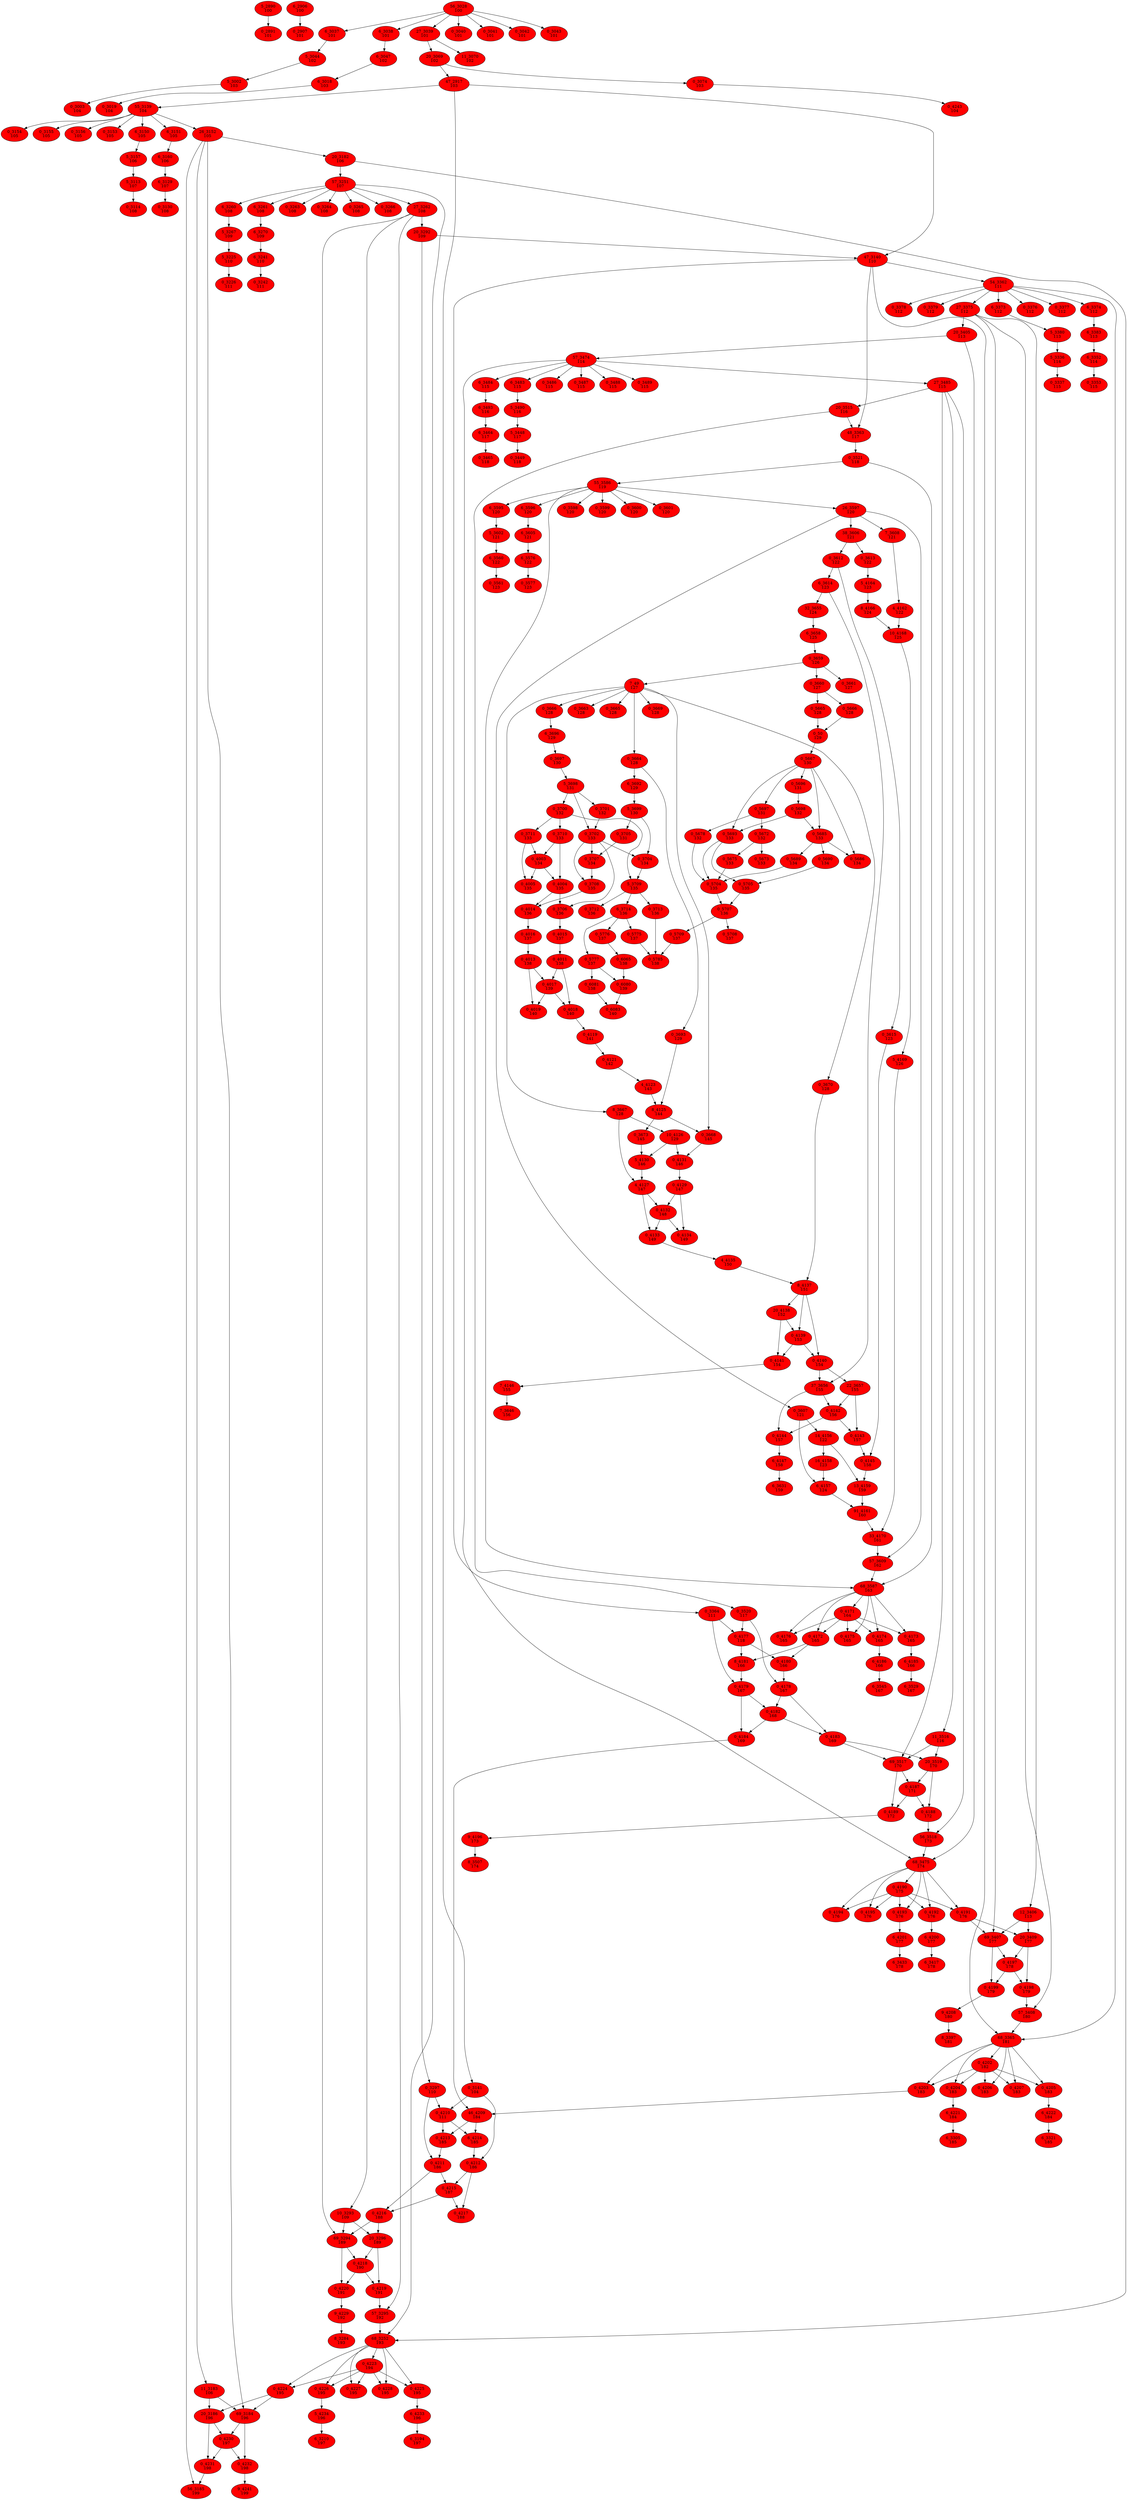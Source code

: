 digraph{
"5_2890\n100" [style=filled, fillcolor = red tooltip="resnet_model/batch_normalization_24/assignmovingavg/assignsubvariableop"]
"5_2890\n100" -> "0_2891\n101"
"0_2891\n101" [style=filled, fillcolor = red tooltip="resnet_model/batch_normalization_24/assignmovingavg/readvariableop_1"]
"6_2906\n100" [style=filled, fillcolor = red tooltip="resnet_model/batch_normalization_24/assignmovingavg_1/assignsubvariableop"]
"6_2906\n100" -> "0_2907\n101"
"0_2907\n101" [style=filled, fillcolor = red tooltip="resnet_model/batch_normalization_24/assignmovingavg_1/readvariableop_1"]
"56_3028\n100" [style=filled, fillcolor = red tooltip="resnet_model/batch_normalization_25/fusedbatchnorm"]
"56_3028\n100" -> "6_3037\n101"
"6_3037\n101" [style=filled, fillcolor = red tooltip="resnet_model/batch_normalization_25/assignmovingavg/sub_1"]
"56_3028\n100" -> "6_3038\n101"
"6_3038\n101" [style=filled, fillcolor = red tooltip="resnet_model/batch_normalization_25/assignmovingavg_1/sub_1"]
"56_3028\n100" -> "27_3039\n101"
"27_3039\n101" [style=filled, fillcolor = red tooltip="resnet_model/relu_25"]
"56_3028\n100" -> "0_3040\n101"
"0_3040\n101" [style=filled, fillcolor = red tooltip="gradients/zeros_like_21"]
"56_3028\n100" -> "0_3041\n101"
"0_3041\n101" [style=filled, fillcolor = red tooltip="gradients/zeros_like_22"]
"56_3028\n100" -> "0_3042\n101"
"0_3042\n101" [style=filled, fillcolor = red tooltip="gradients/zeros_like_23"]
"56_3028\n100" -> "0_3043\n101"
"0_3043\n101" [style=filled, fillcolor = red tooltip="gradients/zeros_like_24"]
"6_3037\n101" [style=filled, fillcolor = red tooltip="resnet_model/batch_normalization_25/assignmovingavg/sub_1"]
"6_3037\n101" -> "5_3044\n102"
"5_3044\n102" [style=filled, fillcolor = red tooltip="resnet_model/batch_normalization_25/assignmovingavg/mul"]
"6_3038\n101" [style=filled, fillcolor = red tooltip="resnet_model/batch_normalization_25/assignmovingavg_1/sub_1"]
"6_3038\n101" -> "6_3047\n102"
"6_3047\n102" [style=filled, fillcolor = red tooltip="resnet_model/batch_normalization_25/assignmovingavg_1/mul"]
"27_3039\n101" [style=filled, fillcolor = red tooltip="resnet_model/relu_25"]
"27_3039\n101" -> "20_3069\n102"
"20_3069\n102" [style=filled, fillcolor = red tooltip="resnet_model/conv2d_29/conv2d"]
"27_3039\n101" -> "11_3070\n102"
"11_3070\n102" [style=filled, fillcolor = red tooltip="gradients/resnet_model/conv2d_29/conv2d_grad/shapen"]
"20_3069\n102" [style=filled, fillcolor = red tooltip="resnet_model/conv2d_29/conv2d"]
"20_3069\n102" -> "47_2917\n103"
"47_2917\n103" [style=filled, fillcolor = red tooltip="resnet_model/add_12"]
"20_3069\n102" -> "0_3074\n103"
"0_3074\n103" [style=filled, fillcolor = red tooltip="gradients/resnet_model/add_12_grad/shape"]
"5_3044\n102" [style=filled, fillcolor = red tooltip="resnet_model/batch_normalization_25/assignmovingavg/mul"]
"5_3044\n102" -> "5_3002\n103"
"5_3002\n103" [style=filled, fillcolor = red tooltip="resnet_model/batch_normalization_25/assignmovingavg/assignsubvariableop"]
"6_3047\n102" [style=filled, fillcolor = red tooltip="resnet_model/batch_normalization_25/assignmovingavg_1/mul"]
"6_3047\n102" -> "6_3018\n103"
"6_3018\n103" [style=filled, fillcolor = red tooltip="resnet_model/batch_normalization_25/assignmovingavg_1/assignsubvariableop"]
"5_3002\n103" [style=filled, fillcolor = red tooltip="resnet_model/batch_normalization_25/assignmovingavg/assignsubvariableop"]
"5_3002\n103" -> "0_3003\n104"
"0_3003\n104" [style=filled, fillcolor = red tooltip="resnet_model/batch_normalization_25/assignmovingavg/readvariableop_1"]
"6_3018\n103" [style=filled, fillcolor = red tooltip="resnet_model/batch_normalization_25/assignmovingavg_1/assignsubvariableop"]
"6_3018\n103" -> "0_3019\n104"
"0_3019\n104" [style=filled, fillcolor = red tooltip="resnet_model/batch_normalization_25/assignmovingavg_1/readvariableop_1"]
"47_2917\n103" [style=filled, fillcolor = red tooltip="resnet_model/add_12"]
"47_2917\n103" -> "55_3139\n104"
"55_3139\n104" [style=filled, fillcolor = red tooltip="resnet_model/batch_normalization_26/fusedbatchnorm"]
"47_2917\n103" -> "0_3141\n104"
"0_3141\n104" [style=filled, fillcolor = red tooltip="gradients/resnet_model/add_13_grad/shape_1"]
"47_2917\n103" -> "47_3140\n110"
"47_3140\n110" [style=filled, fillcolor = red tooltip="resnet_model/add_13"]
"0_3074\n103" [style=filled, fillcolor = red tooltip="gradients/resnet_model/add_12_grad/shape"]
"0_3074\n103" -> "0_4243\n104"
"0_4243\n104" [style=filled, fillcolor = red tooltip="gradients/resnet_model/add_12_grad/broadcastgradientargs"]
"55_3139\n104" [style=filled, fillcolor = red tooltip="resnet_model/batch_normalization_26/fusedbatchnorm"]
"55_3139\n104" -> "6_3150\n105"
"6_3150\n105" [style=filled, fillcolor = red tooltip="resnet_model/batch_normalization_26/assignmovingavg/sub_1"]
"55_3139\n104" -> "6_3151\n105"
"6_3151\n105" [style=filled, fillcolor = red tooltip="resnet_model/batch_normalization_26/assignmovingavg_1/sub_1"]
"55_3139\n104" -> "26_3152\n105"
"26_3152\n105" [style=filled, fillcolor = red tooltip="resnet_model/relu_26"]
"55_3139\n104" -> "0_3153\n105"
"0_3153\n105" [style=filled, fillcolor = red tooltip="gradients/zeros_like_17"]
"55_3139\n104" -> "0_3154\n105"
"0_3154\n105" [style=filled, fillcolor = red tooltip="gradients/zeros_like_18"]
"55_3139\n104" -> "0_3155\n105"
"0_3155\n105" [style=filled, fillcolor = red tooltip="gradients/zeros_like_19"]
"55_3139\n104" -> "0_3156\n105"
"0_3156\n105" [style=filled, fillcolor = red tooltip="gradients/zeros_like_20"]
"6_3150\n105" [style=filled, fillcolor = red tooltip="resnet_model/batch_normalization_26/assignmovingavg/sub_1"]
"6_3150\n105" -> "5_3157\n106"
"5_3157\n106" [style=filled, fillcolor = red tooltip="resnet_model/batch_normalization_26/assignmovingavg/mul"]
"6_3151\n105" [style=filled, fillcolor = red tooltip="resnet_model/batch_normalization_26/assignmovingavg_1/sub_1"]
"6_3151\n105" -> "6_3160\n106"
"6_3160\n106" [style=filled, fillcolor = red tooltip="resnet_model/batch_normalization_26/assignmovingavg_1/mul"]
"26_3152\n105" [style=filled, fillcolor = red tooltip="resnet_model/relu_26"]
"26_3152\n105" -> "20_3182\n106"
"20_3182\n106" [style=filled, fillcolor = red tooltip="resnet_model/conv2d_30/conv2d"]
"26_3152\n105" -> "11_3183\n106"
"11_3183\n106" [style=filled, fillcolor = red tooltip="gradients/resnet_model/conv2d_30/conv2d_grad/shapen"]
"26_3152\n105" -> "69_3184\n196"
"69_3184\n196" [style=filled, fillcolor = red tooltip="gradients/resnet_model/conv2d_30/conv2d_grad/conv2dbackpropfilter"]
"26_3152\n105" -> "56_3185\n199"
"56_3185\n199" [style=filled, fillcolor = red tooltip="gradients/resnet_model/relu_26_grad/relugrad"]
"5_3157\n106" [style=filled, fillcolor = red tooltip="resnet_model/batch_normalization_26/assignmovingavg/mul"]
"5_3157\n106" -> "5_3113\n107"
"5_3113\n107" [style=filled, fillcolor = red tooltip="resnet_model/batch_normalization_26/assignmovingavg/assignsubvariableop"]
"6_3160\n106" [style=filled, fillcolor = red tooltip="resnet_model/batch_normalization_26/assignmovingavg_1/mul"]
"6_3160\n106" -> "6_3129\n107"
"6_3129\n107" [style=filled, fillcolor = red tooltip="resnet_model/batch_normalization_26/assignmovingavg_1/assignsubvariableop"]
"20_3182\n106" [style=filled, fillcolor = red tooltip="resnet_model/conv2d_30/conv2d"]
"20_3182\n106" -> "57_3251\n107"
"57_3251\n107" [style=filled, fillcolor = red tooltip="resnet_model/batch_normalization_27/fusedbatchnorm"]
"20_3182\n106" -> "68_3252\n193"
"68_3252\n193" [style=filled, fillcolor = red tooltip="gradients/resnet_model/batch_normalization_27/fusedbatchnorm_grad/fusedbatchnormgrad"]
"5_3113\n107" [style=filled, fillcolor = red tooltip="resnet_model/batch_normalization_26/assignmovingavg/assignsubvariableop"]
"5_3113\n107" -> "0_3114\n108"
"0_3114\n108" [style=filled, fillcolor = red tooltip="resnet_model/batch_normalization_26/assignmovingavg/readvariableop_1"]
"6_3129\n107" [style=filled, fillcolor = red tooltip="resnet_model/batch_normalization_26/assignmovingavg_1/assignsubvariableop"]
"6_3129\n107" -> "0_3130\n108"
"0_3130\n108" [style=filled, fillcolor = red tooltip="resnet_model/batch_normalization_26/assignmovingavg_1/readvariableop_1"]
"57_3251\n107" [style=filled, fillcolor = red tooltip="resnet_model/batch_normalization_27/fusedbatchnorm"]
"57_3251\n107" -> "6_3260\n108"
"6_3260\n108" [style=filled, fillcolor = red tooltip="resnet_model/batch_normalization_27/assignmovingavg/sub_1"]
"57_3251\n107" -> "6_3261\n108"
"6_3261\n108" [style=filled, fillcolor = red tooltip="resnet_model/batch_normalization_27/assignmovingavg_1/sub_1"]
"57_3251\n107" -> "27_3262\n108"
"27_3262\n108" [style=filled, fillcolor = red tooltip="resnet_model/relu_27"]
"57_3251\n107" -> "0_3263\n108"
"0_3263\n108" [style=filled, fillcolor = red tooltip="gradients/zeros_like_13"]
"57_3251\n107" -> "0_3264\n108"
"0_3264\n108" [style=filled, fillcolor = red tooltip="gradients/zeros_like_14"]
"57_3251\n107" -> "0_3265\n108"
"0_3265\n108" [style=filled, fillcolor = red tooltip="gradients/zeros_like_15"]
"57_3251\n107" -> "0_3266\n108"
"0_3266\n108" [style=filled, fillcolor = red tooltip="gradients/zeros_like_16"]
"57_3251\n107" -> "68_3252\n193"
"68_3252\n193" [style=filled, fillcolor = red tooltip="gradients/resnet_model/batch_normalization_27/fusedbatchnorm_grad/fusedbatchnormgrad"]
"6_3260\n108" [style=filled, fillcolor = red tooltip="resnet_model/batch_normalization_27/assignmovingavg/sub_1"]
"6_3260\n108" -> "5_3267\n109"
"5_3267\n109" [style=filled, fillcolor = red tooltip="resnet_model/batch_normalization_27/assignmovingavg/mul"]
"6_3261\n108" [style=filled, fillcolor = red tooltip="resnet_model/batch_normalization_27/assignmovingavg_1/sub_1"]
"6_3261\n108" -> "6_3270\n109"
"6_3270\n109" [style=filled, fillcolor = red tooltip="resnet_model/batch_normalization_27/assignmovingavg_1/mul"]
"27_3262\n108" [style=filled, fillcolor = red tooltip="resnet_model/relu_27"]
"27_3262\n108" -> "20_3292\n109"
"20_3292\n109" [style=filled, fillcolor = red tooltip="resnet_model/conv2d_31/conv2d"]
"27_3262\n108" -> "10_3293\n109"
"10_3293\n109" [style=filled, fillcolor = red tooltip="gradients/resnet_model/conv2d_31/conv2d_grad/shapen"]
"27_3262\n108" -> "69_3294\n189"
"69_3294\n189" [style=filled, fillcolor = red tooltip="gradients/resnet_model/conv2d_31/conv2d_grad/conv2dbackpropfilter"]
"27_3262\n108" -> "57_3295\n192"
"57_3295\n192" [style=filled, fillcolor = red tooltip="gradients/resnet_model/relu_27_grad/relugrad"]
"20_3292\n109" [style=filled, fillcolor = red tooltip="resnet_model/conv2d_31/conv2d"]
"20_3292\n109" -> "47_3140\n110"
"47_3140\n110" [style=filled, fillcolor = red tooltip="resnet_model/add_13"]
"20_3292\n109" -> "0_3297\n110"
"0_3297\n110" [style=filled, fillcolor = red tooltip="gradients/resnet_model/add_13_grad/shape"]
"5_3267\n109" [style=filled, fillcolor = red tooltip="resnet_model/batch_normalization_27/assignmovingavg/mul"]
"5_3267\n109" -> "5_3225\n110"
"5_3225\n110" [style=filled, fillcolor = red tooltip="resnet_model/batch_normalization_27/assignmovingavg/assignsubvariableop"]
"6_3270\n109" [style=filled, fillcolor = red tooltip="resnet_model/batch_normalization_27/assignmovingavg_1/mul"]
"6_3270\n109" -> "6_3241\n110"
"6_3241\n110" [style=filled, fillcolor = red tooltip="resnet_model/batch_normalization_27/assignmovingavg_1/assignsubvariableop"]
"5_3225\n110" [style=filled, fillcolor = red tooltip="resnet_model/batch_normalization_27/assignmovingavg/assignsubvariableop"]
"5_3225\n110" -> "0_3226\n111"
"0_3226\n111" [style=filled, fillcolor = red tooltip="resnet_model/batch_normalization_27/assignmovingavg/readvariableop_1"]
"6_3241\n110" [style=filled, fillcolor = red tooltip="resnet_model/batch_normalization_27/assignmovingavg_1/assignsubvariableop"]
"6_3241\n110" -> "0_3242\n111"
"0_3242\n111" [style=filled, fillcolor = red tooltip="resnet_model/batch_normalization_27/assignmovingavg_1/readvariableop_1"]
"47_3140\n110" [style=filled, fillcolor = red tooltip="resnet_model/add_13"]
"47_3140\n110" -> "54_3362\n111"
"54_3362\n111" [style=filled, fillcolor = red tooltip="resnet_model/batch_normalization_28/fusedbatchnorm"]
"47_3140\n110" -> "0_3364\n111"
"0_3364\n111" [style=filled, fillcolor = red tooltip="gradients/resnet_model/add_14_grad/shape_1"]
"47_3140\n110" -> "48_3363\n117"
"48_3363\n117" [style=filled, fillcolor = red tooltip="resnet_model/add_14"]
"47_3140\n110" -> "68_3365\n181"
"68_3365\n181" [style=filled, fillcolor = red tooltip="gradients/resnet_model/batch_normalization_28/fusedbatchnorm_grad/fusedbatchnormgrad"]
"0_3141\n104" [style=filled, fillcolor = red tooltip="gradients/resnet_model/add_13_grad/shape_1"]
"0_3141\n104" -> "0_4210\n111"
"0_4210\n111" [style=filled, fillcolor = red tooltip="gradients/resnet_model/add_13_grad/broadcastgradientargs"]
"0_3141\n104" -> "0_4212\n186"
"0_4212\n186" [style=filled, fillcolor = red tooltip="gradients/resnet_model/add_13_grad/reshape_1"]
"0_3297\n110" [style=filled, fillcolor = red tooltip="gradients/resnet_model/add_13_grad/shape"]
"0_3297\n110" -> "0_4210\n111"
"0_4210\n111" [style=filled, fillcolor = red tooltip="gradients/resnet_model/add_13_grad/broadcastgradientargs"]
"0_3297\n110" -> "0_4211\n186"
"0_4211\n186" [style=filled, fillcolor = red tooltip="gradients/resnet_model/add_13_grad/reshape"]
"54_3362\n111" [style=filled, fillcolor = red tooltip="resnet_model/batch_normalization_28/fusedbatchnorm"]
"54_3362\n111" -> "6_3373\n112"
"6_3373\n112" [style=filled, fillcolor = red tooltip="resnet_model/batch_normalization_28/assignmovingavg/sub_1"]
"54_3362\n111" -> "6_3374\n112"
"6_3374\n112" [style=filled, fillcolor = red tooltip="resnet_model/batch_normalization_28/assignmovingavg_1/sub_1"]
"54_3362\n111" -> "27_3375\n112"
"27_3375\n112" [style=filled, fillcolor = red tooltip="resnet_model/relu_28"]
"54_3362\n111" -> "0_3376\n112"
"0_3376\n112" [style=filled, fillcolor = red tooltip="gradients/zeros_like_9"]
"54_3362\n111" -> "0_3377\n112"
"0_3377\n112" [style=filled, fillcolor = red tooltip="gradients/zeros_like_10"]
"54_3362\n111" -> "0_3378\n112"
"0_3378\n112" [style=filled, fillcolor = red tooltip="gradients/zeros_like_11"]
"54_3362\n111" -> "0_3379\n112"
"0_3379\n112" [style=filled, fillcolor = red tooltip="gradients/zeros_like_12"]
"54_3362\n111" -> "68_3365\n181"
"68_3365\n181" [style=filled, fillcolor = red tooltip="gradients/resnet_model/batch_normalization_28/fusedbatchnorm_grad/fusedbatchnormgrad"]
"6_3373\n112" [style=filled, fillcolor = red tooltip="resnet_model/batch_normalization_28/assignmovingavg/sub_1"]
"6_3373\n112" -> "5_3380\n113"
"5_3380\n113" [style=filled, fillcolor = red tooltip="resnet_model/batch_normalization_28/assignmovingavg/mul"]
"6_3374\n112" [style=filled, fillcolor = red tooltip="resnet_model/batch_normalization_28/assignmovingavg_1/sub_1"]
"6_3374\n112" -> "6_3383\n113"
"6_3383\n113" [style=filled, fillcolor = red tooltip="resnet_model/batch_normalization_28/assignmovingavg_1/mul"]
"27_3375\n112" [style=filled, fillcolor = red tooltip="resnet_model/relu_28"]
"27_3375\n112" -> "20_3405\n113"
"20_3405\n113" [style=filled, fillcolor = red tooltip="resnet_model/conv2d_32/conv2d"]
"27_3375\n112" -> "12_3406\n113"
"12_3406\n113" [style=filled, fillcolor = red tooltip="gradients/resnet_model/conv2d_32/conv2d_grad/shapen"]
"27_3375\n112" -> "69_3407\n177"
"69_3407\n177" [style=filled, fillcolor = red tooltip="gradients/resnet_model/conv2d_32/conv2d_grad/conv2dbackpropfilter"]
"27_3375\n112" -> "57_3408\n180"
"57_3408\n180" [style=filled, fillcolor = red tooltip="gradients/resnet_model/relu_28_grad/relugrad"]
"5_3380\n113" [style=filled, fillcolor = red tooltip="resnet_model/batch_normalization_28/assignmovingavg/mul"]
"5_3380\n113" -> "5_3336\n114"
"5_3336\n114" [style=filled, fillcolor = red tooltip="resnet_model/batch_normalization_28/assignmovingavg/assignsubvariableop"]
"6_3383\n113" [style=filled, fillcolor = red tooltip="resnet_model/batch_normalization_28/assignmovingavg_1/mul"]
"6_3383\n113" -> "6_3352\n114"
"6_3352\n114" [style=filled, fillcolor = red tooltip="resnet_model/batch_normalization_28/assignmovingavg_1/assignsubvariableop"]
"20_3405\n113" [style=filled, fillcolor = red tooltip="resnet_model/conv2d_32/conv2d"]
"20_3405\n113" -> "57_3474\n114"
"57_3474\n114" [style=filled, fillcolor = red tooltip="resnet_model/batch_normalization_29/fusedbatchnorm"]
"20_3405\n113" -> "68_3475\n174"
"68_3475\n174" [style=filled, fillcolor = red tooltip="gradients/resnet_model/batch_normalization_29/fusedbatchnorm_grad/fusedbatchnormgrad"]
"5_3336\n114" [style=filled, fillcolor = red tooltip="resnet_model/batch_normalization_28/assignmovingavg/assignsubvariableop"]
"5_3336\n114" -> "0_3337\n115"
"0_3337\n115" [style=filled, fillcolor = red tooltip="resnet_model/batch_normalization_28/assignmovingavg/readvariableop_1"]
"6_3352\n114" [style=filled, fillcolor = red tooltip="resnet_model/batch_normalization_28/assignmovingavg_1/assignsubvariableop"]
"6_3352\n114" -> "0_3353\n115"
"0_3353\n115" [style=filled, fillcolor = red tooltip="resnet_model/batch_normalization_28/assignmovingavg_1/readvariableop_1"]
"57_3474\n114" [style=filled, fillcolor = red tooltip="resnet_model/batch_normalization_29/fusedbatchnorm"]
"57_3474\n114" -> "6_3483\n115"
"6_3483\n115" [style=filled, fillcolor = red tooltip="resnet_model/batch_normalization_29/assignmovingavg/sub_1"]
"57_3474\n114" -> "6_3484\n115"
"6_3484\n115" [style=filled, fillcolor = red tooltip="resnet_model/batch_normalization_29/assignmovingavg_1/sub_1"]
"57_3474\n114" -> "27_3485\n115"
"27_3485\n115" [style=filled, fillcolor = red tooltip="resnet_model/relu_29"]
"57_3474\n114" -> "0_3486\n115"
"0_3486\n115" [style=filled, fillcolor = red tooltip="gradients/zeros_like_5"]
"57_3474\n114" -> "0_3487\n115"
"0_3487\n115" [style=filled, fillcolor = red tooltip="gradients/zeros_like_6"]
"57_3474\n114" -> "0_3488\n115"
"0_3488\n115" [style=filled, fillcolor = red tooltip="gradients/zeros_like_7"]
"57_3474\n114" -> "0_3489\n115"
"0_3489\n115" [style=filled, fillcolor = red tooltip="gradients/zeros_like_8"]
"57_3474\n114" -> "68_3475\n174"
"68_3475\n174" [style=filled, fillcolor = red tooltip="gradients/resnet_model/batch_normalization_29/fusedbatchnorm_grad/fusedbatchnormgrad"]
"6_3483\n115" [style=filled, fillcolor = red tooltip="resnet_model/batch_normalization_29/assignmovingavg/sub_1"]
"6_3483\n115" -> "5_3490\n116"
"5_3490\n116" [style=filled, fillcolor = red tooltip="resnet_model/batch_normalization_29/assignmovingavg/mul"]
"6_3484\n115" [style=filled, fillcolor = red tooltip="resnet_model/batch_normalization_29/assignmovingavg_1/sub_1"]
"6_3484\n115" -> "6_3493\n116"
"6_3493\n116" [style=filled, fillcolor = red tooltip="resnet_model/batch_normalization_29/assignmovingavg_1/mul"]
"27_3485\n115" [style=filled, fillcolor = red tooltip="resnet_model/relu_29"]
"27_3485\n115" -> "20_3515\n116"
"20_3515\n116" [style=filled, fillcolor = red tooltip="resnet_model/conv2d_33/conv2d"]
"27_3485\n115" -> "11_3516\n116"
"11_3516\n116" [style=filled, fillcolor = red tooltip="gradients/resnet_model/conv2d_33/conv2d_grad/shapen"]
"27_3485\n115" -> "69_3517\n170"
"69_3517\n170" [style=filled, fillcolor = red tooltip="gradients/resnet_model/conv2d_33/conv2d_grad/conv2dbackpropfilter"]
"27_3485\n115" -> "56_3518\n173"
"56_3518\n173" [style=filled, fillcolor = red tooltip="gradients/resnet_model/relu_29_grad/relugrad"]
"20_3515\n116" [style=filled, fillcolor = red tooltip="resnet_model/conv2d_33/conv2d"]
"20_3515\n116" -> "48_3363\n117"
"48_3363\n117" [style=filled, fillcolor = red tooltip="resnet_model/add_14"]
"20_3515\n116" -> "0_3520\n117"
"0_3520\n117" [style=filled, fillcolor = red tooltip="gradients/resnet_model/add_14_grad/shape"]
"5_3490\n116" [style=filled, fillcolor = red tooltip="resnet_model/batch_normalization_29/assignmovingavg/mul"]
"5_3490\n116" -> "5_3448\n117"
"5_3448\n117" [style=filled, fillcolor = red tooltip="resnet_model/batch_normalization_29/assignmovingavg/assignsubvariableop"]
"6_3493\n116" [style=filled, fillcolor = red tooltip="resnet_model/batch_normalization_29/assignmovingavg_1/mul"]
"6_3493\n116" -> "6_3464\n117"
"6_3464\n117" [style=filled, fillcolor = red tooltip="resnet_model/batch_normalization_29/assignmovingavg_1/assignsubvariableop"]
"5_3448\n117" [style=filled, fillcolor = red tooltip="resnet_model/batch_normalization_29/assignmovingavg/assignsubvariableop"]
"5_3448\n117" -> "0_3449\n118"
"0_3449\n118" [style=filled, fillcolor = red tooltip="resnet_model/batch_normalization_29/assignmovingavg/readvariableop_1"]
"6_3464\n117" [style=filled, fillcolor = red tooltip="resnet_model/batch_normalization_29/assignmovingavg_1/assignsubvariableop"]
"6_3464\n117" -> "0_3465\n118"
"0_3465\n118" [style=filled, fillcolor = red tooltip="resnet_model/batch_normalization_29/assignmovingavg_1/readvariableop_1"]
"48_3363\n117" [style=filled, fillcolor = red tooltip="resnet_model/add_14"]
"48_3363\n117" -> "0_3521\n118"
"0_3521\n118" [style=filled, fillcolor = red tooltip="resnet_model/block_layer3"]
"0_3364\n111" [style=filled, fillcolor = red tooltip="gradients/resnet_model/add_14_grad/shape_1"]
"0_3364\n111" -> "0_4177\n118"
"0_4177\n118" [style=filled, fillcolor = red tooltip="gradients/resnet_model/add_14_grad/broadcastgradientargs"]
"0_3364\n111" -> "0_4179\n167"
"0_4179\n167" [style=filled, fillcolor = red tooltip="gradients/resnet_model/add_14_grad/reshape_1"]
"0_3520\n117" [style=filled, fillcolor = red tooltip="gradients/resnet_model/add_14_grad/shape"]
"0_3520\n117" -> "0_4177\n118"
"0_4177\n118" [style=filled, fillcolor = red tooltip="gradients/resnet_model/add_14_grad/broadcastgradientargs"]
"0_3520\n117" -> "0_4178\n167"
"0_4178\n167" [style=filled, fillcolor = red tooltip="gradients/resnet_model/add_14_grad/reshape"]
"0_3521\n118" [style=filled, fillcolor = red tooltip="resnet_model/block_layer3"]
"0_3521\n118" -> "55_3586\n119"
"55_3586\n119" [style=filled, fillcolor = red tooltip="resnet_model/batch_normalization_30/fusedbatchnorm"]
"0_3521\n118" -> "68_3587\n163"
"68_3587\n163" [style=filled, fillcolor = red tooltip="gradients/resnet_model/batch_normalization_30/fusedbatchnorm_grad/fusedbatchnormgrad"]
"55_3586\n119" [style=filled, fillcolor = red tooltip="resnet_model/batch_normalization_30/fusedbatchnorm"]
"55_3586\n119" -> "6_3595\n120"
"6_3595\n120" [style=filled, fillcolor = red tooltip="resnet_model/batch_normalization_30/assignmovingavg/sub_1"]
"55_3586\n119" -> "6_3596\n120"
"6_3596\n120" [style=filled, fillcolor = red tooltip="resnet_model/batch_normalization_30/assignmovingavg_1/sub_1"]
"55_3586\n119" -> "26_3597\n120"
"26_3597\n120" [style=filled, fillcolor = red tooltip="resnet_model/relu_30"]
"55_3586\n119" -> "0_3598\n120"
"0_3598\n120" [style=filled, fillcolor = red tooltip="gradients/zeros_like_1"]
"55_3586\n119" -> "0_3599\n120"
"0_3599\n120" [style=filled, fillcolor = red tooltip="gradients/zeros_like_2"]
"55_3586\n119" -> "0_3600\n120"
"0_3600\n120" [style=filled, fillcolor = red tooltip="gradients/zeros_like_3"]
"55_3586\n119" -> "0_3601\n120"
"0_3601\n120" [style=filled, fillcolor = red tooltip="gradients/zeros_like_4"]
"55_3586\n119" -> "68_3587\n163"
"68_3587\n163" [style=filled, fillcolor = red tooltip="gradients/resnet_model/batch_normalization_30/fusedbatchnorm_grad/fusedbatchnormgrad"]
"6_3595\n120" [style=filled, fillcolor = red tooltip="resnet_model/batch_normalization_30/assignmovingavg/sub_1"]
"6_3595\n120" -> "5_3602\n121"
"5_3602\n121" [style=filled, fillcolor = red tooltip="resnet_model/batch_normalization_30/assignmovingavg/mul"]
"6_3596\n120" [style=filled, fillcolor = red tooltip="resnet_model/batch_normalization_30/assignmovingavg_1/sub_1"]
"6_3596\n120" -> "6_3605\n121"
"6_3605\n121" [style=filled, fillcolor = red tooltip="resnet_model/batch_normalization_30/assignmovingavg_1/mul"]
"26_3597\n120" [style=filled, fillcolor = red tooltip="resnet_model/relu_30"]
"26_3597\n120" -> "38_3606\n121"
"38_3606\n121" [style=filled, fillcolor = red tooltip="resnet_model/mean"]
"26_3597\n120" -> "0_3607\n121"
"0_3607\n121" [style=filled, fillcolor = red tooltip="gradients/resnet_model/mean_grad/shape"]
"26_3597\n120" -> "7_3608\n121"
"7_3608\n121" [style=filled, fillcolor = red tooltip="gradients/resnet_model/mean_grad/shape_2"]
"26_3597\n120" -> "57_3609\n162"
"57_3609\n162" [style=filled, fillcolor = red tooltip="gradients/resnet_model/relu_30_grad/relugrad"]
"5_3602\n121" [style=filled, fillcolor = red tooltip="resnet_model/batch_normalization_30/assignmovingavg/mul"]
"5_3602\n121" -> "6_3560\n122"
"6_3560\n122" [style=filled, fillcolor = red tooltip="resnet_model/batch_normalization_30/assignmovingavg/assignsubvariableop"]
"6_3605\n121" [style=filled, fillcolor = red tooltip="resnet_model/batch_normalization_30/assignmovingavg_1/mul"]
"6_3605\n121" -> "6_3576\n122"
"6_3576\n122" [style=filled, fillcolor = red tooltip="resnet_model/batch_normalization_30/assignmovingavg_1/assignsubvariableop"]
"38_3606\n121" [style=filled, fillcolor = red tooltip="resnet_model/mean"]
"38_3606\n121" -> "0_3612\n122"
"0_3612\n122" [style=filled, fillcolor = red tooltip="resnet_model/final_reduce_mean"]
"38_3606\n121" -> "0_3613\n122"
"0_3613\n122" [style=filled, fillcolor = red tooltip="gradients/resnet_model/mean_grad/shape_3"]
"0_3607\n121" [style=filled, fillcolor = red tooltip="gradients/resnet_model/mean_grad/shape"]
"0_3607\n121" -> "14_4156\n122"
"14_4156\n122" [style=filled, fillcolor = red tooltip="gradients/resnet_model/mean_grad/dynamicstitch"]
"0_3607\n121" -> "6_4157\n124"
"6_4157\n124" [style=filled, fillcolor = red tooltip="gradients/resnet_model/mean_grad/floordiv"]
"7_3608\n121" [style=filled, fillcolor = red tooltip="gradients/resnet_model/mean_grad/shape_2"]
"7_3608\n121" -> "4_4162\n122"
"4_4162\n122" [style=filled, fillcolor = red tooltip="gradients/resnet_model/mean_grad/prod"]
"6_3560\n122" [style=filled, fillcolor = red tooltip="resnet_model/batch_normalization_30/assignmovingavg/assignsubvariableop"]
"6_3560\n122" -> "0_3561\n123"
"0_3561\n123" [style=filled, fillcolor = red tooltip="resnet_model/batch_normalization_30/assignmovingavg/readvariableop_1"]
"6_3576\n122" [style=filled, fillcolor = red tooltip="resnet_model/batch_normalization_30/assignmovingavg_1/assignsubvariableop"]
"6_3576\n122" -> "0_3577\n123"
"0_3577\n123" [style=filled, fillcolor = red tooltip="resnet_model/batch_normalization_30/assignmovingavg_1/readvariableop_1"]
"0_3612\n122" [style=filled, fillcolor = red tooltip="resnet_model/final_reduce_mean"]
"0_3612\n122" -> "6_3614\n123"
"6_3614\n123" [style=filled, fillcolor = red tooltip="resnet_model/reshape"]
"0_3612\n122" -> "0_3615\n123"
"0_3615\n123" [style=filled, fillcolor = red tooltip="gradients/resnet_model/reshape_grad/shape"]
"14_4156\n122" [style=filled, fillcolor = red tooltip="gradients/resnet_model/mean_grad/dynamicstitch"]
"14_4156\n122" -> "16_4158\n123"
"16_4158\n123" [style=filled, fillcolor = red tooltip="gradients/resnet_model/mean_grad/maximum"]
"14_4156\n122" -> "13_4159\n159"
"13_4159\n159" [style=filled, fillcolor = red tooltip="gradients/resnet_model/mean_grad/reshape"]
"0_3613\n122" [style=filled, fillcolor = red tooltip="gradients/resnet_model/mean_grad/shape_3"]
"0_3613\n122" -> "5_4164\n123"
"5_4164\n123" [style=filled, fillcolor = red tooltip="gradients/resnet_model/mean_grad/prod_1"]
"6_3614\n123" [style=filled, fillcolor = red tooltip="resnet_model/reshape"]
"6_3614\n123" -> "32_3655\n124"
"32_3655\n124" [style=filled, fillcolor = red tooltip="resnet_model/dense/matmul"]
"6_3614\n123" -> "37_3656\n155"
"37_3656\n155" [style=filled, fillcolor = red tooltip="gradients/resnet_model/dense/matmul_grad/matmul_1"]
"16_4158\n123" [style=filled, fillcolor = red tooltip="gradients/resnet_model/mean_grad/maximum"]
"16_4158\n123" -> "6_4157\n124"
"6_4157\n124" [style=filled, fillcolor = red tooltip="gradients/resnet_model/mean_grad/floordiv"]
"5_4164\n123" [style=filled, fillcolor = red tooltip="gradients/resnet_model/mean_grad/prod_1"]
"5_4164\n123" -> "8_4166\n124"
"8_4166\n124" [style=filled, fillcolor = red tooltip="gradients/resnet_model/mean_grad/maximum_1"]
"32_3655\n124" [style=filled, fillcolor = red tooltip="resnet_model/dense/matmul"]
"32_3655\n124" -> "6_3658\n125"
"6_3658\n125" [style=filled, fillcolor = red tooltip="resnet_model/dense/biasadd"]
"4_4162\n122" [style=filled, fillcolor = red tooltip="gradients/resnet_model/mean_grad/prod"]
"4_4162\n122" -> "10_4168\n125"
"10_4168\n125" [style=filled, fillcolor = red tooltip="gradients/resnet_model/mean_grad/floordiv_1"]
"8_4166\n124" [style=filled, fillcolor = red tooltip="gradients/resnet_model/mean_grad/maximum_1"]
"8_4166\n124" -> "10_4168\n125"
"10_4168\n125" [style=filled, fillcolor = red tooltip="gradients/resnet_model/mean_grad/floordiv_1"]
"6_3658\n125" [style=filled, fillcolor = red tooltip="resnet_model/dense/biasadd"]
"6_3658\n125" -> "0_3659\n126"
"0_3659\n126" [style=filled, fillcolor = red tooltip="resnet_model/final_dense"]
"10_4168\n125" [style=filled, fillcolor = red tooltip="gradients/resnet_model/mean_grad/floordiv_1"]
"10_4168\n125" -> "5_4169\n126"
"5_4169\n126" [style=filled, fillcolor = red tooltip="gradients/resnet_model/mean_grad/cast"]
"0_3659\n126" [style=filled, fillcolor = red tooltip="resnet_model/final_dense"]
"0_3659\n126" -> "7_49\n127"
"7_49\n127" [style=filled, fillcolor = red tooltip="sparse_softmax_cross_entropy_loss/xentropy/xentropy"]
"0_3659\n126" -> "0_3660\n127"
"0_3660\n127" [style=filled, fillcolor = red tooltip="argmax"]
"0_3659\n126" -> "0_3661\n127"
"0_3661\n127" [style=filled, fillcolor = red tooltip="softmax_tensor"]
"7_49\n127" [style=filled, fillcolor = red tooltip="sparse_softmax_cross_entropy_loss/xentropy/xentropy"]
"7_49\n127" -> "0_3663\n128"
"0_3663\n128" [style=filled, fillcolor = red tooltip="sparse_softmax_cross_entropy_loss/assert_broadcastable/values/shape"]
"7_49\n127" -> "0_3664\n128"
"0_3664\n128" [style=filled, fillcolor = red tooltip="sparse_softmax_cross_entropy_loss/mul"]
"7_49\n127" -> "0_3665\n128"
"0_3665\n128" [style=filled, fillcolor = red tooltip="sparse_softmax_cross_entropy_loss/num_present/broadcast_weights/assert_broadcastable/values/shape"]
"7_49\n127" -> "0_3666\n128"
"0_3666\n128" [style=filled, fillcolor = red tooltip="sparse_softmax_cross_entropy_loss/num_present/broadcast_weights/ones_like/shape"]
"7_49\n127" -> "8_3667\n128"
"8_3667\n128" [style=filled, fillcolor = red tooltip="gradients/sparse_softmax_cross_entropy_loss/mul_grad/shape"]
"7_49\n127" -> "0_3669\n128"
"0_3669\n128" [style=filled, fillcolor = red tooltip="gradients/zeros_like"]
"7_49\n127" -> "0_3670\n128"
"0_3670\n128" [style=filled, fillcolor = red tooltip="gradients/sparse_softmax_cross_entropy_loss/xentropy/xentropy_grad/preventgradient"]
"7_49\n127" -> "0_3668\n145"
"0_3668\n145" [style=filled, fillcolor = red tooltip="gradients/sparse_softmax_cross_entropy_loss/mul_grad/mul_1"]
"0_3660\n127" [style=filled, fillcolor = red tooltip="argmax"]
"0_3660\n127" -> "0_5665\n128"
"0_5665\n128" [style=filled, fillcolor = red tooltip="cast_1"]
"0_3660\n127" -> "0_5666\n128"
"0_5666\n128" [style=filled, fillcolor = red tooltip="cast_98"]
"0_5665\n128" [style=filled, fillcolor = red tooltip="cast_1"]
"0_5665\n128" -> "0_50\n129"
"0_50\n129" [style=filled, fillcolor = red tooltip="equal"]
"0_5666\n128" [style=filled, fillcolor = red tooltip="cast_98"]
"0_5666\n128" -> "0_50\n129"
"0_50\n129" [style=filled, fillcolor = red tooltip="equal"]
"0_3664\n128" [style=filled, fillcolor = red tooltip="sparse_softmax_cross_entropy_loss/mul"]
"0_3664\n128" -> "6_3692\n129"
"6_3692\n129" [style=filled, fillcolor = red tooltip="sparse_softmax_cross_entropy_loss/sum"]
"0_3664\n128" -> "0_3693\n129"
"0_3693\n129" [style=filled, fillcolor = red tooltip="gradients/sparse_softmax_cross_entropy_loss/sum_grad/shape"]
"0_3666\n128" [style=filled, fillcolor = red tooltip="sparse_softmax_cross_entropy_loss/num_present/broadcast_weights/ones_like/shape"]
"0_3666\n128" -> "6_3696\n129"
"6_3696\n129" [style=filled, fillcolor = red tooltip="sparse_softmax_cross_entropy_loss/num_present/broadcast_weights/ones_like"]
"8_3667\n128" [style=filled, fillcolor = red tooltip="gradients/sparse_softmax_cross_entropy_loss/mul_grad/shape"]
"8_3667\n128" -> "10_4126\n129"
"10_4126\n129" [style=filled, fillcolor = red tooltip="gradients/sparse_softmax_cross_entropy_loss/mul_grad/broadcastgradientargs"]
"8_3667\n128" -> "4_4127\n147"
"4_4127\n147" [style=filled, fillcolor = red tooltip="gradients/sparse_softmax_cross_entropy_loss/mul_grad/reshape"]
"6_3696\n129" [style=filled, fillcolor = red tooltip="sparse_softmax_cross_entropy_loss/num_present/broadcast_weights/ones_like"]
"6_3696\n129" -> "0_3697\n130"
"0_3697\n130" [style=filled, fillcolor = red tooltip="sparse_softmax_cross_entropy_loss/num_present/broadcast_weights"]
"6_3692\n129" [style=filled, fillcolor = red tooltip="sparse_softmax_cross_entropy_loss/sum"]
"6_3692\n129" -> "5_3699\n130"
"5_3699\n130" [style=filled, fillcolor = red tooltip="sparse_softmax_cross_entropy_loss/sum_1"]
"0_50\n129" [style=filled, fillcolor = red tooltip="equal"]
"0_50\n129" -> "0_5667\n130"
"0_5667\n130" [style=filled, fillcolor = red tooltip="tofloat"]
"0_3697\n130" [style=filled, fillcolor = red tooltip="sparse_softmax_cross_entropy_loss/num_present/broadcast_weights"]
"0_3697\n130" -> "5_3698\n131"
"5_3698\n131" [style=filled, fillcolor = red tooltip="sparse_softmax_cross_entropy_loss/num_present"]
"5_3699\n130" [style=filled, fillcolor = red tooltip="sparse_softmax_cross_entropy_loss/sum_1"]
"5_3699\n130" -> "0_3705\n131"
"0_3705\n131" [style=filled, fillcolor = red tooltip="gradients/sparse_softmax_cross_entropy_loss/div_grad/neg"]
"5_3699\n130" -> "0_3704\n134"
"0_3704\n134" [style=filled, fillcolor = red tooltip="sparse_softmax_cross_entropy_loss/div"]
"0_5667\n130" [style=filled, fillcolor = red tooltip="tofloat"]
"0_5667\n130" -> "0_5696\n131"
"0_5696\n131" [style=filled, fillcolor = red tooltip="accuracy/size"]
"0_5667\n130" -> "0_5697\n131"
"0_5697\n131" [style=filled, fillcolor = red tooltip="accuracy/sum"]
"0_5667\n130" -> "0_5685\n133"
"0_5685\n133" [style=filled, fillcolor = red tooltip="accuracy/assignaddvariableop_1"]
"0_5667\n130" -> "0_5693\n133"
"0_5693\n133" [style=filled, fillcolor = red tooltip="accuracy/assignadd_1"]
"0_5667\n130" -> "0_5686\n134"
"0_5686\n134" [style=filled, fillcolor = red tooltip="accuracy/readvariableop_1"]
"5_3698\n131" [style=filled, fillcolor = red tooltip="sparse_softmax_cross_entropy_loss/num_present"]
"5_3698\n131" -> "0_3700\n132"
"0_3700\n132" [style=filled, fillcolor = red tooltip="sparse_softmax_cross_entropy_loss/greater"]
"5_3698\n131" -> "0_3701\n132"
"0_3701\n132" [style=filled, fillcolor = red tooltip="sparse_softmax_cross_entropy_loss/equal"]
"5_3698\n131" -> "0_3702\n133"
"0_3702\n133" [style=filled, fillcolor = red tooltip="sparse_softmax_cross_entropy_loss/select"]
"0_5697\n131" [style=filled, fillcolor = red tooltip="accuracy/sum"]
"0_5697\n131" -> "0_5672\n132"
"0_5672\n132" [style=filled, fillcolor = red tooltip="accuracy/assignaddvariableop"]
"0_5697\n131" -> "0_5678\n132"
"0_5678\n132" [style=filled, fillcolor = red tooltip="accuracy/assignadd"]
"0_5696\n131" [style=filled, fillcolor = red tooltip="accuracy/size"]
"0_5696\n131" -> "0_5698\n132"
"0_5698\n132" [style=filled, fillcolor = red tooltip="accuracy/tofloat"]
"0_3701\n132" [style=filled, fillcolor = red tooltip="sparse_softmax_cross_entropy_loss/equal"]
"0_3701\n132" -> "0_3702\n133"
"0_3702\n133" [style=filled, fillcolor = red tooltip="sparse_softmax_cross_entropy_loss/select"]
"0_3700\n132" [style=filled, fillcolor = red tooltip="sparse_softmax_cross_entropy_loss/greater"]
"0_3700\n132" -> "0_3710\n133"
"0_3710\n133" [style=filled, fillcolor = red tooltip="gradients/sparse_softmax_cross_entropy_loss/value_grad/select"]
"0_3700\n132" -> "0_3711\n133"
"0_3711\n133" [style=filled, fillcolor = red tooltip="gradients/sparse_softmax_cross_entropy_loss/value_grad/select_1"]
"0_3700\n132" -> "5_3709\n135"
"5_3709\n135" [style=filled, fillcolor = red tooltip="sparse_softmax_cross_entropy_loss/value"]
"0_5672\n132" [style=filled, fillcolor = red tooltip="accuracy/assignaddvariableop"]
"0_5672\n132" -> "0_5673\n133"
"0_5673\n133" [style=filled, fillcolor = red tooltip="accuracy/readvariableop"]
"0_5672\n132" -> "0_5675\n133"
"0_5675\n133" [style=filled, fillcolor = red tooltip="accuracy/truediv_1/readvariableop"]
"0_5698\n132" [style=filled, fillcolor = red tooltip="accuracy/tofloat"]
"0_5698\n132" -> "0_5685\n133"
"0_5685\n133" [style=filled, fillcolor = red tooltip="accuracy/assignaddvariableop_1"]
"0_5698\n132" -> "0_5693\n133"
"0_5693\n133" [style=filled, fillcolor = red tooltip="accuracy/assignadd_1"]
"0_3702\n133" [style=filled, fillcolor = red tooltip="sparse_softmax_cross_entropy_loss/select"]
"0_3702\n133" -> "0_3704\n134"
"0_3704\n134" [style=filled, fillcolor = red tooltip="sparse_softmax_cross_entropy_loss/div"]
"0_3702\n133" -> "0_3707\n134"
"0_3707\n134" [style=filled, fillcolor = red tooltip="gradients/sparse_softmax_cross_entropy_loss/div_grad/realdiv_1"]
"0_3702\n133" -> "0_3708\n135"
"0_3708\n135" [style=filled, fillcolor = red tooltip="gradients/sparse_softmax_cross_entropy_loss/div_grad/realdiv_2"]
"0_3702\n133" -> "0_3706\n136"
"0_3706\n136" [style=filled, fillcolor = red tooltip="gradients/sparse_softmax_cross_entropy_loss/div_grad/realdiv"]
"0_3705\n131" [style=filled, fillcolor = red tooltip="gradients/sparse_softmax_cross_entropy_loss/div_grad/neg"]
"0_3705\n131" -> "0_3707\n134"
"0_3707\n134" [style=filled, fillcolor = red tooltip="gradients/sparse_softmax_cross_entropy_loss/div_grad/realdiv_1"]
"0_3710\n133" [style=filled, fillcolor = red tooltip="gradients/sparse_softmax_cross_entropy_loss/value_grad/select"]
"0_3710\n133" -> "0_4003\n134"
"0_4003\n134" [style=filled, fillcolor = red tooltip="gradients/sparse_softmax_cross_entropy_loss/value_grad/tuple/group_deps"]
"0_3710\n133" -> "0_4004\n135"
"0_4004\n135" [style=filled, fillcolor = red tooltip="gradients/sparse_softmax_cross_entropy_loss/value_grad/tuple/control_dependency"]
"0_3711\n133" [style=filled, fillcolor = red tooltip="gradients/sparse_softmax_cross_entropy_loss/value_grad/select_1"]
"0_3711\n133" -> "0_4003\n134"
"0_4003\n134" [style=filled, fillcolor = red tooltip="gradients/sparse_softmax_cross_entropy_loss/value_grad/tuple/group_deps"]
"0_3711\n133" -> "0_4005\n135"
"0_4005\n135" [style=filled, fillcolor = red tooltip="gradients/sparse_softmax_cross_entropy_loss/value_grad/tuple/control_dependency_1"]
"0_5685\n133" [style=filled, fillcolor = red tooltip="accuracy/assignaddvariableop_1"]
"0_5685\n133" -> "0_5686\n134"
"0_5686\n134" [style=filled, fillcolor = red tooltip="accuracy/readvariableop_1"]
"0_5685\n133" -> "0_5689\n134"
"0_5689\n134" [style=filled, fillcolor = red tooltip="accuracy/truediv_1/readvariableop_1"]
"0_5685\n133" -> "0_5690\n134"
"0_5690\n134" [style=filled, fillcolor = red tooltip="accuracy/greater_1/readvariableop"]
"0_3707\n134" [style=filled, fillcolor = red tooltip="gradients/sparse_softmax_cross_entropy_loss/div_grad/realdiv_1"]
"0_3707\n134" -> "0_3708\n135"
"0_3708\n135" [style=filled, fillcolor = red tooltip="gradients/sparse_softmax_cross_entropy_loss/div_grad/realdiv_2"]
"0_3704\n134" [style=filled, fillcolor = red tooltip="sparse_softmax_cross_entropy_loss/div"]
"0_3704\n134" -> "5_3709\n135"
"5_3709\n135" [style=filled, fillcolor = red tooltip="sparse_softmax_cross_entropy_loss/value"]
"0_4003\n134" [style=filled, fillcolor = red tooltip="gradients/sparse_softmax_cross_entropy_loss/value_grad/tuple/group_deps"]
"0_4003\n134" -> "0_4004\n135"
"0_4004\n135" [style=filled, fillcolor = red tooltip="gradients/sparse_softmax_cross_entropy_loss/value_grad/tuple/control_dependency"]
"0_4003\n134" -> "0_4005\n135"
"0_4005\n135" [style=filled, fillcolor = red tooltip="gradients/sparse_softmax_cross_entropy_loss/value_grad/tuple/control_dependency_1"]
"0_5678\n132" [style=filled, fillcolor = red tooltip="accuracy/assignadd"]
"0_5678\n132" -> "0_5704\n135"
"0_5704\n135" [style=filled, fillcolor = red tooltip="accuracy/truediv_1"]
"0_5675\n133" [style=filled, fillcolor = red tooltip="accuracy/truediv_1/readvariableop"]
"0_5675\n133" -> "0_5704\n135"
"0_5704\n135" [style=filled, fillcolor = red tooltip="accuracy/truediv_1"]
"0_5693\n133" [style=filled, fillcolor = red tooltip="accuracy/assignadd_1"]
"0_5693\n133" -> "0_5704\n135"
"0_5704\n135" [style=filled, fillcolor = red tooltip="accuracy/truediv_1"]
"0_5693\n133" -> "0_5705\n135"
"0_5705\n135" [style=filled, fillcolor = red tooltip="accuracy/greater_1"]
"0_5689\n134" [style=filled, fillcolor = red tooltip="accuracy/truediv_1/readvariableop_1"]
"0_5689\n134" -> "0_5704\n135"
"0_5704\n135" [style=filled, fillcolor = red tooltip="accuracy/truediv_1"]
"0_5690\n134" [style=filled, fillcolor = red tooltip="accuracy/greater_1/readvariableop"]
"0_5690\n134" -> "0_5705\n135"
"0_5705\n135" [style=filled, fillcolor = red tooltip="accuracy/greater_1"]
"0_4004\n135" [style=filled, fillcolor = red tooltip="gradients/sparse_softmax_cross_entropy_loss/value_grad/tuple/control_dependency"]
"0_4004\n135" -> "0_3706\n136"
"0_3706\n136" [style=filled, fillcolor = red tooltip="gradients/sparse_softmax_cross_entropy_loss/div_grad/realdiv"]
"0_4004\n135" -> "0_4014\n136"
"0_4014\n136" [style=filled, fillcolor = red tooltip="gradients/sparse_softmax_cross_entropy_loss/div_grad/mul"]
"5_3709\n135" [style=filled, fillcolor = red tooltip="sparse_softmax_cross_entropy_loss/value"]
"5_3709\n135" -> "0_3712\n136"
"0_3712\n136" [style=filled, fillcolor = red tooltip="cross_entropy"]
"5_3709\n135" -> "0_3713\n136"
"0_3713\n136" [style=filled, fillcolor = red tooltip="cross_entropy_1"]
"5_3709\n135" -> "6_3714\n136"
"6_3714\n136" [style=filled, fillcolor = red tooltip="add"]
"0_3708\n135" [style=filled, fillcolor = red tooltip="gradients/sparse_softmax_cross_entropy_loss/div_grad/realdiv_2"]
"0_3708\n135" -> "0_4014\n136"
"0_4014\n136" [style=filled, fillcolor = red tooltip="gradients/sparse_softmax_cross_entropy_loss/div_grad/mul"]
"0_5704\n135" [style=filled, fillcolor = red tooltip="accuracy/truediv_1"]
"0_5704\n135" -> "0_5707\n136"
"0_5707\n136" [style=filled, fillcolor = red tooltip="accuracy/update_op"]
"0_5705\n135" [style=filled, fillcolor = red tooltip="accuracy/greater_1"]
"0_5705\n135" -> "0_5707\n136"
"0_5707\n136" [style=filled, fillcolor = red tooltip="accuracy/update_op"]
"0_3706\n136" [style=filled, fillcolor = red tooltip="gradients/sparse_softmax_cross_entropy_loss/div_grad/realdiv"]
"0_3706\n136" -> "0_4015\n137"
"0_4015\n137" [style=filled, fillcolor = red tooltip="gradients/sparse_softmax_cross_entropy_loss/div_grad/sum"]
"0_4014\n136" [style=filled, fillcolor = red tooltip="gradients/sparse_softmax_cross_entropy_loss/div_grad/mul"]
"0_4014\n136" -> "0_4016\n137"
"0_4016\n137" [style=filled, fillcolor = red tooltip="gradients/sparse_softmax_cross_entropy_loss/div_grad/sum_1"]
"0_5707\n136" [style=filled, fillcolor = red tooltip="accuracy/update_op"]
"0_5707\n136" -> "0_5708\n137"
"0_5708\n137" [style=filled, fillcolor = red tooltip="train_accuracy"]
"0_5707\n136" -> "0_5709\n137"
"0_5709\n137" [style=filled, fillcolor = red tooltip="train_accuracy_1"]
"6_3714\n136" [style=filled, fillcolor = red tooltip="add"]
"6_3714\n136" -> "0_5775\n137"
"0_5775\n137" [style=filled, fillcolor = red tooltip="loss"]
"6_3714\n136" -> "0_5776\n137"
"0_5776\n137" [style=filled, fillcolor = red tooltip="mean/sum"]
"6_3714\n136" -> "0_5777\n137"
"0_5777\n137" [style=filled, fillcolor = red tooltip="mean/assignadd_1"]
"0_4015\n137" [style=filled, fillcolor = red tooltip="gradients/sparse_softmax_cross_entropy_loss/div_grad/sum"]
"0_4015\n137" -> "0_4011\n138"
"0_4011\n138" [style=filled, fillcolor = red tooltip="gradients/sparse_softmax_cross_entropy_loss/div_grad/reshape"]
"0_4016\n137" [style=filled, fillcolor = red tooltip="gradients/sparse_softmax_cross_entropy_loss/div_grad/sum_1"]
"0_4016\n137" -> "0_4013\n138"
"0_4013\n138" [style=filled, fillcolor = red tooltip="gradients/sparse_softmax_cross_entropy_loss/div_grad/reshape_1"]
"0_3713\n136" [style=filled, fillcolor = red tooltip="cross_entropy_1"]
"0_3713\n136" -> "0_5785\n138"
"0_5785\n138" [style=filled, fillcolor = red tooltip="merge/mergesummary"]
"0_5709\n137" [style=filled, fillcolor = red tooltip="train_accuracy_1"]
"0_5709\n137" -> "0_5785\n138"
"0_5785\n138" [style=filled, fillcolor = red tooltip="merge/mergesummary"]
"0_5775\n137" [style=filled, fillcolor = red tooltip="loss"]
"0_5775\n137" -> "0_5785\n138"
"0_5785\n138" [style=filled, fillcolor = red tooltip="merge/mergesummary"]
"0_5776\n137" [style=filled, fillcolor = red tooltip="mean/sum"]
"0_5776\n137" -> "0_6065\n138"
"0_6065\n138" [style=filled, fillcolor = red tooltip="mean/assignadd"]
"0_5777\n137" [style=filled, fillcolor = red tooltip="mean/assignadd_1"]
"0_5777\n137" -> "0_6081\n138"
"0_6081\n138" [style=filled, fillcolor = red tooltip="mean/greater_1"]
"0_5777\n137" -> "0_6080\n139"
"0_6080\n139" [style=filled, fillcolor = red tooltip="mean/truediv_1"]
"0_4011\n138" [style=filled, fillcolor = red tooltip="gradients/sparse_softmax_cross_entropy_loss/div_grad/reshape"]
"0_4011\n138" -> "0_4017\n139"
"0_4017\n139" [style=filled, fillcolor = red tooltip="gradients/sparse_softmax_cross_entropy_loss/div_grad/tuple/group_deps"]
"0_4011\n138" -> "0_4018\n140"
"0_4018\n140" [style=filled, fillcolor = red tooltip="gradients/sparse_softmax_cross_entropy_loss/div_grad/tuple/control_dependency"]
"0_4013\n138" [style=filled, fillcolor = red tooltip="gradients/sparse_softmax_cross_entropy_loss/div_grad/reshape_1"]
"0_4013\n138" -> "0_4017\n139"
"0_4017\n139" [style=filled, fillcolor = red tooltip="gradients/sparse_softmax_cross_entropy_loss/div_grad/tuple/group_deps"]
"0_4013\n138" -> "0_4019\n140"
"0_4019\n140" [style=filled, fillcolor = red tooltip="gradients/sparse_softmax_cross_entropy_loss/div_grad/tuple/control_dependency_1"]
"0_6065\n138" [style=filled, fillcolor = red tooltip="mean/assignadd"]
"0_6065\n138" -> "0_6080\n139"
"0_6080\n139" [style=filled, fillcolor = red tooltip="mean/truediv_1"]
"0_4017\n139" [style=filled, fillcolor = red tooltip="gradients/sparse_softmax_cross_entropy_loss/div_grad/tuple/group_deps"]
"0_4017\n139" -> "0_4018\n140"
"0_4018\n140" [style=filled, fillcolor = red tooltip="gradients/sparse_softmax_cross_entropy_loss/div_grad/tuple/control_dependency"]
"0_4017\n139" -> "0_4019\n140"
"0_4019\n140" [style=filled, fillcolor = red tooltip="gradients/sparse_softmax_cross_entropy_loss/div_grad/tuple/control_dependency_1"]
"0_6081\n138" [style=filled, fillcolor = red tooltip="mean/greater_1"]
"0_6081\n138" -> "0_6083\n140"
"0_6083\n140" [style=filled, fillcolor = red tooltip="mean/update_op"]
"0_6080\n139" [style=filled, fillcolor = red tooltip="mean/truediv_1"]
"0_6080\n139" -> "0_6083\n140"
"0_6083\n140" [style=filled, fillcolor = red tooltip="mean/update_op"]
"0_4018\n140" [style=filled, fillcolor = red tooltip="gradients/sparse_softmax_cross_entropy_loss/div_grad/tuple/control_dependency"]
"0_4018\n140" -> "0_4119\n141"
"0_4119\n141" [style=filled, fillcolor = red tooltip="gradients/sparse_softmax_cross_entropy_loss/sum_1_grad/reshape"]
"0_4119\n141" [style=filled, fillcolor = red tooltip="gradients/sparse_softmax_cross_entropy_loss/sum_1_grad/reshape"]
"0_4119\n141" -> "0_4121\n142"
"0_4121\n142" [style=filled, fillcolor = red tooltip="gradients/sparse_softmax_cross_entropy_loss/sum_1_grad/tile"]
"0_4121\n142" [style=filled, fillcolor = red tooltip="gradients/sparse_softmax_cross_entropy_loss/sum_1_grad/tile"]
"0_4121\n142" -> "4_4123\n143"
"4_4123\n143" [style=filled, fillcolor = red tooltip="gradients/sparse_softmax_cross_entropy_loss/sum_grad/reshape"]
"0_3693\n129" [style=filled, fillcolor = red tooltip="gradients/sparse_softmax_cross_entropy_loss/sum_grad/shape"]
"0_3693\n129" -> "8_4125\n144"
"8_4125\n144" [style=filled, fillcolor = red tooltip="gradients/sparse_softmax_cross_entropy_loss/sum_grad/tile"]
"4_4123\n143" [style=filled, fillcolor = red tooltip="gradients/sparse_softmax_cross_entropy_loss/sum_grad/reshape"]
"4_4123\n143" -> "8_4125\n144"
"8_4125\n144" [style=filled, fillcolor = red tooltip="gradients/sparse_softmax_cross_entropy_loss/sum_grad/tile"]
"8_4125\n144" [style=filled, fillcolor = red tooltip="gradients/sparse_softmax_cross_entropy_loss/sum_grad/tile"]
"8_4125\n144" -> "0_3668\n145"
"0_3668\n145" [style=filled, fillcolor = red tooltip="gradients/sparse_softmax_cross_entropy_loss/mul_grad/mul_1"]
"8_4125\n144" -> "0_3673\n145"
"0_3673\n145" [style=filled, fillcolor = red tooltip="gradients/sparse_softmax_cross_entropy_loss/mul_grad/mul"]
"10_4126\n129" [style=filled, fillcolor = red tooltip="gradients/sparse_softmax_cross_entropy_loss/mul_grad/broadcastgradientargs"]
"10_4126\n129" -> "5_4130\n146"
"5_4130\n146" [style=filled, fillcolor = red tooltip="gradients/sparse_softmax_cross_entropy_loss/mul_grad/sum"]
"10_4126\n129" -> "0_4131\n146"
"0_4131\n146" [style=filled, fillcolor = red tooltip="gradients/sparse_softmax_cross_entropy_loss/mul_grad/sum_1"]
"0_3673\n145" [style=filled, fillcolor = red tooltip="gradients/sparse_softmax_cross_entropy_loss/mul_grad/mul"]
"0_3673\n145" -> "5_4130\n146"
"5_4130\n146" [style=filled, fillcolor = red tooltip="gradients/sparse_softmax_cross_entropy_loss/mul_grad/sum"]
"0_3668\n145" [style=filled, fillcolor = red tooltip="gradients/sparse_softmax_cross_entropy_loss/mul_grad/mul_1"]
"0_3668\n145" -> "0_4131\n146"
"0_4131\n146" [style=filled, fillcolor = red tooltip="gradients/sparse_softmax_cross_entropy_loss/mul_grad/sum_1"]
"5_4130\n146" [style=filled, fillcolor = red tooltip="gradients/sparse_softmax_cross_entropy_loss/mul_grad/sum"]
"5_4130\n146" -> "4_4127\n147"
"4_4127\n147" [style=filled, fillcolor = red tooltip="gradients/sparse_softmax_cross_entropy_loss/mul_grad/reshape"]
"0_4131\n146" [style=filled, fillcolor = red tooltip="gradients/sparse_softmax_cross_entropy_loss/mul_grad/sum_1"]
"0_4131\n146" -> "0_4129\n147"
"0_4129\n147" [style=filled, fillcolor = red tooltip="gradients/sparse_softmax_cross_entropy_loss/mul_grad/reshape_1"]
"4_4127\n147" [style=filled, fillcolor = red tooltip="gradients/sparse_softmax_cross_entropy_loss/mul_grad/reshape"]
"4_4127\n147" -> "0_4132\n148"
"0_4132\n148" [style=filled, fillcolor = red tooltip="gradients/sparse_softmax_cross_entropy_loss/mul_grad/tuple/group_deps"]
"4_4127\n147" -> "0_4133\n149"
"0_4133\n149" [style=filled, fillcolor = red tooltip="gradients/sparse_softmax_cross_entropy_loss/mul_grad/tuple/control_dependency"]
"0_4129\n147" [style=filled, fillcolor = red tooltip="gradients/sparse_softmax_cross_entropy_loss/mul_grad/reshape_1"]
"0_4129\n147" -> "0_4132\n148"
"0_4132\n148" [style=filled, fillcolor = red tooltip="gradients/sparse_softmax_cross_entropy_loss/mul_grad/tuple/group_deps"]
"0_4129\n147" -> "0_4134\n149"
"0_4134\n149" [style=filled, fillcolor = red tooltip="gradients/sparse_softmax_cross_entropy_loss/mul_grad/tuple/control_dependency_1"]
"0_4132\n148" [style=filled, fillcolor = red tooltip="gradients/sparse_softmax_cross_entropy_loss/mul_grad/tuple/group_deps"]
"0_4132\n148" -> "0_4133\n149"
"0_4133\n149" [style=filled, fillcolor = red tooltip="gradients/sparse_softmax_cross_entropy_loss/mul_grad/tuple/control_dependency"]
"0_4132\n148" -> "0_4134\n149"
"0_4134\n149" [style=filled, fillcolor = red tooltip="gradients/sparse_softmax_cross_entropy_loss/mul_grad/tuple/control_dependency_1"]
"0_4133\n149" [style=filled, fillcolor = red tooltip="gradients/sparse_softmax_cross_entropy_loss/mul_grad/tuple/control_dependency"]
"0_4133\n149" -> "4_4135\n150"
"4_4135\n150" [style=filled, fillcolor = red tooltip="gradients/sparse_softmax_cross_entropy_loss/xentropy/xentropy_grad/expanddims"]
"0_3670\n128" [style=filled, fillcolor = red tooltip="gradients/sparse_softmax_cross_entropy_loss/xentropy/xentropy_grad/preventgradient"]
"0_3670\n128" -> "8_4137\n151"
"8_4137\n151" [style=filled, fillcolor = red tooltip="gradients/sparse_softmax_cross_entropy_loss/xentropy/xentropy_grad/mul"]
"4_4135\n150" [style=filled, fillcolor = red tooltip="gradients/sparse_softmax_cross_entropy_loss/xentropy/xentropy_grad/expanddims"]
"4_4135\n150" -> "8_4137\n151"
"8_4137\n151" [style=filled, fillcolor = red tooltip="gradients/sparse_softmax_cross_entropy_loss/xentropy/xentropy_grad/mul"]
"8_4137\n151" [style=filled, fillcolor = red tooltip="gradients/sparse_softmax_cross_entropy_loss/xentropy/xentropy_grad/mul"]
"8_4137\n151" -> "20_4138\n152"
"20_4138\n152" [style=filled, fillcolor = red tooltip="gradients/resnet_model/dense/biasadd_grad/biasaddgrad"]
"8_4137\n151" -> "0_4139\n153"
"0_4139\n153" [style=filled, fillcolor = red tooltip="gradients/resnet_model/dense/biasadd_grad/tuple/group_deps"]
"8_4137\n151" -> "0_4140\n154"
"0_4140\n154" [style=filled, fillcolor = red tooltip="gradients/resnet_model/dense/biasadd_grad/tuple/control_dependency"]
"20_4138\n152" [style=filled, fillcolor = red tooltip="gradients/resnet_model/dense/biasadd_grad/biasaddgrad"]
"20_4138\n152" -> "0_4139\n153"
"0_4139\n153" [style=filled, fillcolor = red tooltip="gradients/resnet_model/dense/biasadd_grad/tuple/group_deps"]
"20_4138\n152" -> "0_4141\n154"
"0_4141\n154" [style=filled, fillcolor = red tooltip="gradients/resnet_model/dense/biasadd_grad/tuple/control_dependency_1"]
"0_4139\n153" [style=filled, fillcolor = red tooltip="gradients/resnet_model/dense/biasadd_grad/tuple/group_deps"]
"0_4139\n153" -> "0_4140\n154"
"0_4140\n154" [style=filled, fillcolor = red tooltip="gradients/resnet_model/dense/biasadd_grad/tuple/control_dependency"]
"0_4139\n153" -> "0_4141\n154"
"0_4141\n154" [style=filled, fillcolor = red tooltip="gradients/resnet_model/dense/biasadd_grad/tuple/control_dependency_1"]
"0_4140\n154" [style=filled, fillcolor = red tooltip="gradients/resnet_model/dense/biasadd_grad/tuple/control_dependency"]
"0_4140\n154" -> "37_3656\n155"
"37_3656\n155" [style=filled, fillcolor = red tooltip="gradients/resnet_model/dense/matmul_grad/matmul_1"]
"0_4140\n154" -> "22_3657\n155"
"22_3657\n155" [style=filled, fillcolor = red tooltip="gradients/resnet_model/dense/matmul_grad/matmul"]
"0_4141\n154" [style=filled, fillcolor = red tooltip="gradients/resnet_model/dense/biasadd_grad/tuple/control_dependency_1"]
"0_4141\n154" -> "7_4146\n155"
"7_4146\n155" [style=filled, fillcolor = red tooltip="gradients/addn"]
"7_4146\n155" [style=filled, fillcolor = red tooltip="gradients/addn"]
"7_4146\n155" -> "7_3646\n156"
"7_3646\n156" [style=filled, fillcolor = red tooltip="momentum/update_resnet_model/dense/bias/resourceapplymomentum"]
"37_3656\n155" [style=filled, fillcolor = red tooltip="gradients/resnet_model/dense/matmul_grad/matmul_1"]
"37_3656\n155" -> "0_4142\n156"
"0_4142\n156" [style=filled, fillcolor = red tooltip="gradients/resnet_model/dense/matmul_grad/tuple/group_deps"]
"37_3656\n155" -> "0_4144\n157"
"0_4144\n157" [style=filled, fillcolor = red tooltip="gradients/resnet_model/dense/matmul_grad/tuple/control_dependency_1"]
"22_3657\n155" [style=filled, fillcolor = red tooltip="gradients/resnet_model/dense/matmul_grad/matmul"]
"22_3657\n155" -> "0_4142\n156"
"0_4142\n156" [style=filled, fillcolor = red tooltip="gradients/resnet_model/dense/matmul_grad/tuple/group_deps"]
"22_3657\n155" -> "0_4143\n157"
"0_4143\n157" [style=filled, fillcolor = red tooltip="gradients/resnet_model/dense/matmul_grad/tuple/control_dependency"]
"0_4142\n156" [style=filled, fillcolor = red tooltip="gradients/resnet_model/dense/matmul_grad/tuple/group_deps"]
"0_4142\n156" -> "0_4143\n157"
"0_4143\n157" [style=filled, fillcolor = red tooltip="gradients/resnet_model/dense/matmul_grad/tuple/control_dependency"]
"0_4142\n156" -> "0_4144\n157"
"0_4144\n157" [style=filled, fillcolor = red tooltip="gradients/resnet_model/dense/matmul_grad/tuple/control_dependency_1"]
"0_3615\n123" [style=filled, fillcolor = red tooltip="gradients/resnet_model/reshape_grad/shape"]
"0_3615\n123" -> "0_4145\n158"
"0_4145\n158" [style=filled, fillcolor = red tooltip="gradients/resnet_model/reshape_grad/reshape"]
"0_4143\n157" [style=filled, fillcolor = red tooltip="gradients/resnet_model/dense/matmul_grad/tuple/control_dependency"]
"0_4143\n157" -> "0_4145\n158"
"0_4145\n158" [style=filled, fillcolor = red tooltip="gradients/resnet_model/reshape_grad/reshape"]
"0_4144\n157" [style=filled, fillcolor = red tooltip="gradients/resnet_model/dense/matmul_grad/tuple/control_dependency_1"]
"0_4144\n157" -> "6_4147\n158"
"6_4147\n158" [style=filled, fillcolor = red tooltip="gradients/addn_1"]
"6_4147\n158" [style=filled, fillcolor = red tooltip="gradients/addn_1"]
"6_4147\n158" -> "6_3631\n159"
"6_3631\n159" [style=filled, fillcolor = red tooltip="momentum/update_resnet_model/dense/kernel/resourceapplymomentum"]
"0_4145\n158" [style=filled, fillcolor = red tooltip="gradients/resnet_model/reshape_grad/reshape"]
"0_4145\n158" -> "13_4159\n159"
"13_4159\n159" [style=filled, fillcolor = red tooltip="gradients/resnet_model/mean_grad/reshape"]
"6_4157\n124" [style=filled, fillcolor = red tooltip="gradients/resnet_model/mean_grad/floordiv"]
"6_4157\n124" -> "91_4161\n160"
"91_4161\n160" [style=filled, fillcolor = red tooltip="gradients/resnet_model/mean_grad/tile"]
"13_4159\n159" [style=filled, fillcolor = red tooltip="gradients/resnet_model/mean_grad/reshape"]
"13_4159\n159" -> "91_4161\n160"
"91_4161\n160" [style=filled, fillcolor = red tooltip="gradients/resnet_model/mean_grad/tile"]
"5_4169\n126" [style=filled, fillcolor = red tooltip="gradients/resnet_model/mean_grad/cast"]
"5_4169\n126" -> "33_4170\n161"
"33_4170\n161" [style=filled, fillcolor = red tooltip="gradients/resnet_model/mean_grad/truediv"]
"91_4161\n160" [style=filled, fillcolor = red tooltip="gradients/resnet_model/mean_grad/tile"]
"91_4161\n160" -> "33_4170\n161"
"33_4170\n161" [style=filled, fillcolor = red tooltip="gradients/resnet_model/mean_grad/truediv"]
"33_4170\n161" [style=filled, fillcolor = red tooltip="gradients/resnet_model/mean_grad/truediv"]
"33_4170\n161" -> "57_3609\n162"
"57_3609\n162" [style=filled, fillcolor = red tooltip="gradients/resnet_model/relu_30_grad/relugrad"]
"57_3609\n162" [style=filled, fillcolor = red tooltip="gradients/resnet_model/relu_30_grad/relugrad"]
"57_3609\n162" -> "68_3587\n163"
"68_3587\n163" [style=filled, fillcolor = red tooltip="gradients/resnet_model/batch_normalization_30/fusedbatchnorm_grad/fusedbatchnormgrad"]
"68_3587\n163" [style=filled, fillcolor = red tooltip="gradients/resnet_model/batch_normalization_30/fusedbatchnorm_grad/fusedbatchnormgrad"]
"68_3587\n163" -> "0_4171\n164"
"0_4171\n164" [style=filled, fillcolor = red tooltip="gradients/resnet_model/batch_normalization_30/fusedbatchnorm_grad/tuple/group_deps"]
"68_3587\n163" -> "0_4172\n165"
"0_4172\n165" [style=filled, fillcolor = red tooltip="gradients/resnet_model/batch_normalization_30/fusedbatchnorm_grad/tuple/control_dependency"]
"68_3587\n163" -> "0_4173\n165"
"0_4173\n165" [style=filled, fillcolor = red tooltip="gradients/resnet_model/batch_normalization_30/fusedbatchnorm_grad/tuple/control_dependency_1"]
"68_3587\n163" -> "0_4174\n165"
"0_4174\n165" [style=filled, fillcolor = red tooltip="gradients/resnet_model/batch_normalization_30/fusedbatchnorm_grad/tuple/control_dependency_2"]
"68_3587\n163" -> "0_4175\n165"
"0_4175\n165" [style=filled, fillcolor = red tooltip="gradients/resnet_model/batch_normalization_30/fusedbatchnorm_grad/tuple/control_dependency_3"]
"68_3587\n163" -> "0_4176\n165"
"0_4176\n165" [style=filled, fillcolor = red tooltip="gradients/resnet_model/batch_normalization_30/fusedbatchnorm_grad/tuple/control_dependency_4"]
"0_4171\n164" [style=filled, fillcolor = red tooltip="gradients/resnet_model/batch_normalization_30/fusedbatchnorm_grad/tuple/group_deps"]
"0_4171\n164" -> "0_4172\n165"
"0_4172\n165" [style=filled, fillcolor = red tooltip="gradients/resnet_model/batch_normalization_30/fusedbatchnorm_grad/tuple/control_dependency"]
"0_4171\n164" -> "0_4173\n165"
"0_4173\n165" [style=filled, fillcolor = red tooltip="gradients/resnet_model/batch_normalization_30/fusedbatchnorm_grad/tuple/control_dependency_1"]
"0_4171\n164" -> "0_4174\n165"
"0_4174\n165" [style=filled, fillcolor = red tooltip="gradients/resnet_model/batch_normalization_30/fusedbatchnorm_grad/tuple/control_dependency_2"]
"0_4171\n164" -> "0_4175\n165"
"0_4175\n165" [style=filled, fillcolor = red tooltip="gradients/resnet_model/batch_normalization_30/fusedbatchnorm_grad/tuple/control_dependency_3"]
"0_4171\n164" -> "0_4176\n165"
"0_4176\n165" [style=filled, fillcolor = red tooltip="gradients/resnet_model/batch_normalization_30/fusedbatchnorm_grad/tuple/control_dependency_4"]
"0_4177\n118" [style=filled, fillcolor = red tooltip="gradients/resnet_model/add_14_grad/broadcastgradientargs"]
"0_4177\n118" -> "0_4180\n166"
"0_4180\n166" [style=filled, fillcolor = red tooltip="gradients/resnet_model/add_14_grad/sum"]
"0_4177\n118" -> "8_4181\n166"
"8_4181\n166" [style=filled, fillcolor = red tooltip="gradients/resnet_model/add_14_grad/sum_1"]
"0_4172\n165" [style=filled, fillcolor = red tooltip="gradients/resnet_model/batch_normalization_30/fusedbatchnorm_grad/tuple/control_dependency"]
"0_4172\n165" -> "0_4180\n166"
"0_4180\n166" [style=filled, fillcolor = red tooltip="gradients/resnet_model/add_14_grad/sum"]
"0_4172\n165" -> "8_4181\n166"
"8_4181\n166" [style=filled, fillcolor = red tooltip="gradients/resnet_model/add_14_grad/sum_1"]
"0_4173\n165" [style=filled, fillcolor = red tooltip="gradients/resnet_model/batch_normalization_30/fusedbatchnorm_grad/tuple/control_dependency_1"]
"0_4173\n165" -> "6_4185\n166"
"6_4185\n166" [style=filled, fillcolor = red tooltip="gradients/addn_2"]
"0_4174\n165" [style=filled, fillcolor = red tooltip="gradients/resnet_model/batch_normalization_30/fusedbatchnorm_grad/tuple/control_dependency_2"]
"0_4174\n165" -> "6_4186\n166"
"6_4186\n166" [style=filled, fillcolor = red tooltip="gradients/addn_3"]
"6_4185\n166" [style=filled, fillcolor = red tooltip="gradients/addn_2"]
"6_4185\n166" -> "6_3529\n167"
"6_3529\n167" [style=filled, fillcolor = red tooltip="momentum/update_resnet_model/batch_normalization_30/gamma/resourceapplymomentum"]
"6_4186\n166" [style=filled, fillcolor = red tooltip="gradients/addn_3"]
"6_4186\n166" -> "6_3545\n167"
"6_3545\n167" [style=filled, fillcolor = red tooltip="momentum/update_resnet_model/batch_normalization_30/beta/resourceapplymomentum"]
"0_4180\n166" [style=filled, fillcolor = red tooltip="gradients/resnet_model/add_14_grad/sum"]
"0_4180\n166" -> "0_4178\n167"
"0_4178\n167" [style=filled, fillcolor = red tooltip="gradients/resnet_model/add_14_grad/reshape"]
"8_4181\n166" [style=filled, fillcolor = red tooltip="gradients/resnet_model/add_14_grad/sum_1"]
"8_4181\n166" -> "0_4179\n167"
"0_4179\n167" [style=filled, fillcolor = red tooltip="gradients/resnet_model/add_14_grad/reshape_1"]
"0_4178\n167" [style=filled, fillcolor = red tooltip="gradients/resnet_model/add_14_grad/reshape"]
"0_4178\n167" -> "0_4182\n168"
"0_4182\n168" [style=filled, fillcolor = red tooltip="gradients/resnet_model/add_14_grad/tuple/group_deps"]
"0_4178\n167" -> "0_4183\n169"
"0_4183\n169" [style=filled, fillcolor = red tooltip="gradients/resnet_model/add_14_grad/tuple/control_dependency"]
"0_4179\n167" [style=filled, fillcolor = red tooltip="gradients/resnet_model/add_14_grad/reshape_1"]
"0_4179\n167" -> "0_4182\n168"
"0_4182\n168" [style=filled, fillcolor = red tooltip="gradients/resnet_model/add_14_grad/tuple/group_deps"]
"0_4179\n167" -> "0_4184\n169"
"0_4184\n169" [style=filled, fillcolor = red tooltip="gradients/resnet_model/add_14_grad/tuple/control_dependency_1"]
"0_4182\n168" [style=filled, fillcolor = red tooltip="gradients/resnet_model/add_14_grad/tuple/group_deps"]
"0_4182\n168" -> "0_4183\n169"
"0_4183\n169" [style=filled, fillcolor = red tooltip="gradients/resnet_model/add_14_grad/tuple/control_dependency"]
"0_4182\n168" -> "0_4184\n169"
"0_4184\n169" [style=filled, fillcolor = red tooltip="gradients/resnet_model/add_14_grad/tuple/control_dependency_1"]
"11_3516\n116" [style=filled, fillcolor = red tooltip="gradients/resnet_model/conv2d_33/conv2d_grad/shapen"]
"11_3516\n116" -> "69_3517\n170"
"69_3517\n170" [style=filled, fillcolor = red tooltip="gradients/resnet_model/conv2d_33/conv2d_grad/conv2dbackpropfilter"]
"11_3516\n116" -> "20_3519\n170"
"20_3519\n170" [style=filled, fillcolor = red tooltip="gradients/resnet_model/conv2d_33/conv2d_grad/conv2dbackpropinput"]
"0_4183\n169" [style=filled, fillcolor = red tooltip="gradients/resnet_model/add_14_grad/tuple/control_dependency"]
"0_4183\n169" -> "69_3517\n170"
"69_3517\n170" [style=filled, fillcolor = red tooltip="gradients/resnet_model/conv2d_33/conv2d_grad/conv2dbackpropfilter"]
"0_4183\n169" -> "20_3519\n170"
"20_3519\n170" [style=filled, fillcolor = red tooltip="gradients/resnet_model/conv2d_33/conv2d_grad/conv2dbackpropinput"]
"69_3517\n170" [style=filled, fillcolor = red tooltip="gradients/resnet_model/conv2d_33/conv2d_grad/conv2dbackpropfilter"]
"69_3517\n170" -> "0_4187\n171"
"0_4187\n171" [style=filled, fillcolor = red tooltip="gradients/resnet_model/conv2d_33/conv2d_grad/tuple/group_deps"]
"69_3517\n170" -> "0_4189\n172"
"0_4189\n172" [style=filled, fillcolor = red tooltip="gradients/resnet_model/conv2d_33/conv2d_grad/tuple/control_dependency_1"]
"20_3519\n170" [style=filled, fillcolor = red tooltip="gradients/resnet_model/conv2d_33/conv2d_grad/conv2dbackpropinput"]
"20_3519\n170" -> "0_4187\n171"
"0_4187\n171" [style=filled, fillcolor = red tooltip="gradients/resnet_model/conv2d_33/conv2d_grad/tuple/group_deps"]
"20_3519\n170" -> "0_4188\n172"
"0_4188\n172" [style=filled, fillcolor = red tooltip="gradients/resnet_model/conv2d_33/conv2d_grad/tuple/control_dependency"]
"0_4187\n171" [style=filled, fillcolor = red tooltip="gradients/resnet_model/conv2d_33/conv2d_grad/tuple/group_deps"]
"0_4187\n171" -> "0_4188\n172"
"0_4188\n172" [style=filled, fillcolor = red tooltip="gradients/resnet_model/conv2d_33/conv2d_grad/tuple/control_dependency"]
"0_4187\n171" -> "0_4189\n172"
"0_4189\n172" [style=filled, fillcolor = red tooltip="gradients/resnet_model/conv2d_33/conv2d_grad/tuple/control_dependency_1"]
"0_4188\n172" [style=filled, fillcolor = red tooltip="gradients/resnet_model/conv2d_33/conv2d_grad/tuple/control_dependency"]
"0_4188\n172" -> "56_3518\n173"
"56_3518\n173" [style=filled, fillcolor = red tooltip="gradients/resnet_model/relu_29_grad/relugrad"]
"0_4189\n172" [style=filled, fillcolor = red tooltip="gradients/resnet_model/conv2d_33/conv2d_grad/tuple/control_dependency_1"]
"0_4189\n172" -> "9_4196\n173"
"9_4196\n173" [style=filled, fillcolor = red tooltip="gradients/addn_4"]
"56_3518\n173" [style=filled, fillcolor = red tooltip="gradients/resnet_model/relu_29_grad/relugrad"]
"56_3518\n173" -> "68_3475\n174"
"68_3475\n174" [style=filled, fillcolor = red tooltip="gradients/resnet_model/batch_normalization_29/fusedbatchnorm_grad/fusedbatchnormgrad"]
"9_4196\n173" [style=filled, fillcolor = red tooltip="gradients/addn_4"]
"9_4196\n173" -> "8_3507\n174"
"8_3507\n174" [style=filled, fillcolor = red tooltip="momentum/update_resnet_model/conv2d_33/kernel/resourceapplymomentum"]
"68_3475\n174" [style=filled, fillcolor = red tooltip="gradients/resnet_model/batch_normalization_29/fusedbatchnorm_grad/fusedbatchnormgrad"]
"68_3475\n174" -> "0_4190\n175"
"0_4190\n175" [style=filled, fillcolor = red tooltip="gradients/resnet_model/batch_normalization_29/fusedbatchnorm_grad/tuple/group_deps"]
"68_3475\n174" -> "0_4191\n176"
"0_4191\n176" [style=filled, fillcolor = red tooltip="gradients/resnet_model/batch_normalization_29/fusedbatchnorm_grad/tuple/control_dependency"]
"68_3475\n174" -> "0_4192\n176"
"0_4192\n176" [style=filled, fillcolor = red tooltip="gradients/resnet_model/batch_normalization_29/fusedbatchnorm_grad/tuple/control_dependency_1"]
"68_3475\n174" -> "0_4193\n176"
"0_4193\n176" [style=filled, fillcolor = red tooltip="gradients/resnet_model/batch_normalization_29/fusedbatchnorm_grad/tuple/control_dependency_2"]
"68_3475\n174" -> "0_4194\n176"
"0_4194\n176" [style=filled, fillcolor = red tooltip="gradients/resnet_model/batch_normalization_29/fusedbatchnorm_grad/tuple/control_dependency_3"]
"68_3475\n174" -> "0_4195\n176"
"0_4195\n176" [style=filled, fillcolor = red tooltip="gradients/resnet_model/batch_normalization_29/fusedbatchnorm_grad/tuple/control_dependency_4"]
"0_4190\n175" [style=filled, fillcolor = red tooltip="gradients/resnet_model/batch_normalization_29/fusedbatchnorm_grad/tuple/group_deps"]
"0_4190\n175" -> "0_4191\n176"
"0_4191\n176" [style=filled, fillcolor = red tooltip="gradients/resnet_model/batch_normalization_29/fusedbatchnorm_grad/tuple/control_dependency"]
"0_4190\n175" -> "0_4192\n176"
"0_4192\n176" [style=filled, fillcolor = red tooltip="gradients/resnet_model/batch_normalization_29/fusedbatchnorm_grad/tuple/control_dependency_1"]
"0_4190\n175" -> "0_4193\n176"
"0_4193\n176" [style=filled, fillcolor = red tooltip="gradients/resnet_model/batch_normalization_29/fusedbatchnorm_grad/tuple/control_dependency_2"]
"0_4190\n175" -> "0_4194\n176"
"0_4194\n176" [style=filled, fillcolor = red tooltip="gradients/resnet_model/batch_normalization_29/fusedbatchnorm_grad/tuple/control_dependency_3"]
"0_4190\n175" -> "0_4195\n176"
"0_4195\n176" [style=filled, fillcolor = red tooltip="gradients/resnet_model/batch_normalization_29/fusedbatchnorm_grad/tuple/control_dependency_4"]
"12_3406\n113" [style=filled, fillcolor = red tooltip="gradients/resnet_model/conv2d_32/conv2d_grad/shapen"]
"12_3406\n113" -> "69_3407\n177"
"69_3407\n177" [style=filled, fillcolor = red tooltip="gradients/resnet_model/conv2d_32/conv2d_grad/conv2dbackpropfilter"]
"12_3406\n113" -> "20_3409\n177"
"20_3409\n177" [style=filled, fillcolor = red tooltip="gradients/resnet_model/conv2d_32/conv2d_grad/conv2dbackpropinput"]
"0_4191\n176" [style=filled, fillcolor = red tooltip="gradients/resnet_model/batch_normalization_29/fusedbatchnorm_grad/tuple/control_dependency"]
"0_4191\n176" -> "69_3407\n177"
"69_3407\n177" [style=filled, fillcolor = red tooltip="gradients/resnet_model/conv2d_32/conv2d_grad/conv2dbackpropfilter"]
"0_4191\n176" -> "20_3409\n177"
"20_3409\n177" [style=filled, fillcolor = red tooltip="gradients/resnet_model/conv2d_32/conv2d_grad/conv2dbackpropinput"]
"0_4192\n176" [style=filled, fillcolor = red tooltip="gradients/resnet_model/batch_normalization_29/fusedbatchnorm_grad/tuple/control_dependency_1"]
"0_4192\n176" -> "6_4200\n177"
"6_4200\n177" [style=filled, fillcolor = red tooltip="gradients/addn_5"]
"0_4193\n176" [style=filled, fillcolor = red tooltip="gradients/resnet_model/batch_normalization_29/fusedbatchnorm_grad/tuple/control_dependency_2"]
"0_4193\n176" -> "6_4201\n177"
"6_4201\n177" [style=filled, fillcolor = red tooltip="gradients/addn_6"]
"6_4200\n177" [style=filled, fillcolor = red tooltip="gradients/addn_5"]
"6_4200\n177" -> "6_3417\n178"
"6_3417\n178" [style=filled, fillcolor = red tooltip="momentum/update_resnet_model/batch_normalization_29/gamma/resourceapplymomentum"]
"6_4201\n177" [style=filled, fillcolor = red tooltip="gradients/addn_6"]
"6_4201\n177" -> "6_3433\n178"
"6_3433\n178" [style=filled, fillcolor = red tooltip="momentum/update_resnet_model/batch_normalization_29/beta/resourceapplymomentum"]
"69_3407\n177" [style=filled, fillcolor = red tooltip="gradients/resnet_model/conv2d_32/conv2d_grad/conv2dbackpropfilter"]
"69_3407\n177" -> "0_4197\n178"
"0_4197\n178" [style=filled, fillcolor = red tooltip="gradients/resnet_model/conv2d_32/conv2d_grad/tuple/group_deps"]
"69_3407\n177" -> "0_4199\n179"
"0_4199\n179" [style=filled, fillcolor = red tooltip="gradients/resnet_model/conv2d_32/conv2d_grad/tuple/control_dependency_1"]
"20_3409\n177" [style=filled, fillcolor = red tooltip="gradients/resnet_model/conv2d_32/conv2d_grad/conv2dbackpropinput"]
"20_3409\n177" -> "0_4197\n178"
"0_4197\n178" [style=filled, fillcolor = red tooltip="gradients/resnet_model/conv2d_32/conv2d_grad/tuple/group_deps"]
"20_3409\n177" -> "0_4198\n179"
"0_4198\n179" [style=filled, fillcolor = red tooltip="gradients/resnet_model/conv2d_32/conv2d_grad/tuple/control_dependency"]
"0_4197\n178" [style=filled, fillcolor = red tooltip="gradients/resnet_model/conv2d_32/conv2d_grad/tuple/group_deps"]
"0_4197\n178" -> "0_4198\n179"
"0_4198\n179" [style=filled, fillcolor = red tooltip="gradients/resnet_model/conv2d_32/conv2d_grad/tuple/control_dependency"]
"0_4197\n178" -> "0_4199\n179"
"0_4199\n179" [style=filled, fillcolor = red tooltip="gradients/resnet_model/conv2d_32/conv2d_grad/tuple/control_dependency_1"]
"0_4198\n179" [style=filled, fillcolor = red tooltip="gradients/resnet_model/conv2d_32/conv2d_grad/tuple/control_dependency"]
"0_4198\n179" -> "57_3408\n180"
"57_3408\n180" [style=filled, fillcolor = red tooltip="gradients/resnet_model/relu_28_grad/relugrad"]
"0_4199\n179" [style=filled, fillcolor = red tooltip="gradients/resnet_model/conv2d_32/conv2d_grad/tuple/control_dependency_1"]
"0_4199\n179" -> "9_4208\n180"
"9_4208\n180" [style=filled, fillcolor = red tooltip="gradients/addn_7"]
"57_3408\n180" [style=filled, fillcolor = red tooltip="gradients/resnet_model/relu_28_grad/relugrad"]
"57_3408\n180" -> "68_3365\n181"
"68_3365\n181" [style=filled, fillcolor = red tooltip="gradients/resnet_model/batch_normalization_28/fusedbatchnorm_grad/fusedbatchnormgrad"]
"9_4208\n180" [style=filled, fillcolor = red tooltip="gradients/addn_7"]
"9_4208\n180" -> "8_3397\n181"
"8_3397\n181" [style=filled, fillcolor = red tooltip="momentum/update_resnet_model/conv2d_32/kernel/resourceapplymomentum"]
"68_3365\n181" [style=filled, fillcolor = red tooltip="gradients/resnet_model/batch_normalization_28/fusedbatchnorm_grad/fusedbatchnormgrad"]
"68_3365\n181" -> "0_4202\n182"
"0_4202\n182" [style=filled, fillcolor = red tooltip="gradients/resnet_model/batch_normalization_28/fusedbatchnorm_grad/tuple/group_deps"]
"68_3365\n181" -> "0_4203\n183"
"0_4203\n183" [style=filled, fillcolor = red tooltip="gradients/resnet_model/batch_normalization_28/fusedbatchnorm_grad/tuple/control_dependency"]
"68_3365\n181" -> "0_4204\n183"
"0_4204\n183" [style=filled, fillcolor = red tooltip="gradients/resnet_model/batch_normalization_28/fusedbatchnorm_grad/tuple/control_dependency_1"]
"68_3365\n181" -> "0_4205\n183"
"0_4205\n183" [style=filled, fillcolor = red tooltip="gradients/resnet_model/batch_normalization_28/fusedbatchnorm_grad/tuple/control_dependency_2"]
"68_3365\n181" -> "0_4206\n183"
"0_4206\n183" [style=filled, fillcolor = red tooltip="gradients/resnet_model/batch_normalization_28/fusedbatchnorm_grad/tuple/control_dependency_3"]
"68_3365\n181" -> "0_4207\n183"
"0_4207\n183" [style=filled, fillcolor = red tooltip="gradients/resnet_model/batch_normalization_28/fusedbatchnorm_grad/tuple/control_dependency_4"]
"0_4202\n182" [style=filled, fillcolor = red tooltip="gradients/resnet_model/batch_normalization_28/fusedbatchnorm_grad/tuple/group_deps"]
"0_4202\n182" -> "0_4203\n183"
"0_4203\n183" [style=filled, fillcolor = red tooltip="gradients/resnet_model/batch_normalization_28/fusedbatchnorm_grad/tuple/control_dependency"]
"0_4202\n182" -> "0_4204\n183"
"0_4204\n183" [style=filled, fillcolor = red tooltip="gradients/resnet_model/batch_normalization_28/fusedbatchnorm_grad/tuple/control_dependency_1"]
"0_4202\n182" -> "0_4205\n183"
"0_4205\n183" [style=filled, fillcolor = red tooltip="gradients/resnet_model/batch_normalization_28/fusedbatchnorm_grad/tuple/control_dependency_2"]
"0_4202\n182" -> "0_4206\n183"
"0_4206\n183" [style=filled, fillcolor = red tooltip="gradients/resnet_model/batch_normalization_28/fusedbatchnorm_grad/tuple/control_dependency_3"]
"0_4202\n182" -> "0_4207\n183"
"0_4207\n183" [style=filled, fillcolor = red tooltip="gradients/resnet_model/batch_normalization_28/fusedbatchnorm_grad/tuple/control_dependency_4"]
"0_4184\n169" [style=filled, fillcolor = red tooltip="gradients/resnet_model/add_14_grad/tuple/control_dependency_1"]
"0_4184\n169" -> "46_4209\n184"
"46_4209\n184" [style=filled, fillcolor = red tooltip="gradients/addn_8"]
"0_4203\n183" [style=filled, fillcolor = red tooltip="gradients/resnet_model/batch_normalization_28/fusedbatchnorm_grad/tuple/control_dependency"]
"0_4203\n183" -> "46_4209\n184"
"46_4209\n184" [style=filled, fillcolor = red tooltip="gradients/addn_8"]
"0_4204\n183" [style=filled, fillcolor = red tooltip="gradients/resnet_model/batch_normalization_28/fusedbatchnorm_grad/tuple/control_dependency_1"]
"0_4204\n183" -> "6_4221\n184"
"6_4221\n184" [style=filled, fillcolor = red tooltip="gradients/addn_9"]
"0_4205\n183" [style=filled, fillcolor = red tooltip="gradients/resnet_model/batch_normalization_28/fusedbatchnorm_grad/tuple/control_dependency_2"]
"0_4205\n183" -> "6_4222\n184"
"6_4222\n184" [style=filled, fillcolor = red tooltip="gradients/addn_10"]
"6_4221\n184" [style=filled, fillcolor = red tooltip="gradients/addn_9"]
"6_4221\n184" -> "6_3305\n185"
"6_3305\n185" [style=filled, fillcolor = red tooltip="momentum/update_resnet_model/batch_normalization_28/gamma/resourceapplymomentum"]
"6_4222\n184" [style=filled, fillcolor = red tooltip="gradients/addn_10"]
"6_4222\n184" -> "6_3321\n185"
"6_3321\n185" [style=filled, fillcolor = red tooltip="momentum/update_resnet_model/batch_normalization_28/beta/resourceapplymomentum"]
"0_4210\n111" [style=filled, fillcolor = red tooltip="gradients/resnet_model/add_13_grad/broadcastgradientargs"]
"0_4210\n111" -> "0_4213\n185"
"0_4213\n185" [style=filled, fillcolor = red tooltip="gradients/resnet_model/add_13_grad/sum"]
"0_4210\n111" -> "6_4214\n185"
"6_4214\n185" [style=filled, fillcolor = red tooltip="gradients/resnet_model/add_13_grad/sum_1"]
"46_4209\n184" [style=filled, fillcolor = red tooltip="gradients/addn_8"]
"46_4209\n184" -> "0_4213\n185"
"0_4213\n185" [style=filled, fillcolor = red tooltip="gradients/resnet_model/add_13_grad/sum"]
"46_4209\n184" -> "6_4214\n185"
"6_4214\n185" [style=filled, fillcolor = red tooltip="gradients/resnet_model/add_13_grad/sum_1"]
"0_4213\n185" [style=filled, fillcolor = red tooltip="gradients/resnet_model/add_13_grad/sum"]
"0_4213\n185" -> "0_4211\n186"
"0_4211\n186" [style=filled, fillcolor = red tooltip="gradients/resnet_model/add_13_grad/reshape"]
"6_4214\n185" [style=filled, fillcolor = red tooltip="gradients/resnet_model/add_13_grad/sum_1"]
"6_4214\n185" -> "0_4212\n186"
"0_4212\n186" [style=filled, fillcolor = red tooltip="gradients/resnet_model/add_13_grad/reshape_1"]
"0_4211\n186" [style=filled, fillcolor = red tooltip="gradients/resnet_model/add_13_grad/reshape"]
"0_4211\n186" -> "0_4215\n187"
"0_4215\n187" [style=filled, fillcolor = red tooltip="gradients/resnet_model/add_13_grad/tuple/group_deps"]
"0_4211\n186" -> "0_4216\n188"
"0_4216\n188" [style=filled, fillcolor = red tooltip="gradients/resnet_model/add_13_grad/tuple/control_dependency"]
"0_4212\n186" [style=filled, fillcolor = red tooltip="gradients/resnet_model/add_13_grad/reshape_1"]
"0_4212\n186" -> "0_4215\n187"
"0_4215\n187" [style=filled, fillcolor = red tooltip="gradients/resnet_model/add_13_grad/tuple/group_deps"]
"0_4212\n186" -> "0_4217\n188"
"0_4217\n188" [style=filled, fillcolor = red tooltip="gradients/resnet_model/add_13_grad/tuple/control_dependency_1"]
"0_4215\n187" [style=filled, fillcolor = red tooltip="gradients/resnet_model/add_13_grad/tuple/group_deps"]
"0_4215\n187" -> "0_4216\n188"
"0_4216\n188" [style=filled, fillcolor = red tooltip="gradients/resnet_model/add_13_grad/tuple/control_dependency"]
"0_4215\n187" -> "0_4217\n188"
"0_4217\n188" [style=filled, fillcolor = red tooltip="gradients/resnet_model/add_13_grad/tuple/control_dependency_1"]
"10_3293\n109" [style=filled, fillcolor = red tooltip="gradients/resnet_model/conv2d_31/conv2d_grad/shapen"]
"10_3293\n109" -> "69_3294\n189"
"69_3294\n189" [style=filled, fillcolor = red tooltip="gradients/resnet_model/conv2d_31/conv2d_grad/conv2dbackpropfilter"]
"10_3293\n109" -> "20_3296\n189"
"20_3296\n189" [style=filled, fillcolor = red tooltip="gradients/resnet_model/conv2d_31/conv2d_grad/conv2dbackpropinput"]
"0_4216\n188" [style=filled, fillcolor = red tooltip="gradients/resnet_model/add_13_grad/tuple/control_dependency"]
"0_4216\n188" -> "69_3294\n189"
"69_3294\n189" [style=filled, fillcolor = red tooltip="gradients/resnet_model/conv2d_31/conv2d_grad/conv2dbackpropfilter"]
"0_4216\n188" -> "20_3296\n189"
"20_3296\n189" [style=filled, fillcolor = red tooltip="gradients/resnet_model/conv2d_31/conv2d_grad/conv2dbackpropinput"]
"69_3294\n189" [style=filled, fillcolor = red tooltip="gradients/resnet_model/conv2d_31/conv2d_grad/conv2dbackpropfilter"]
"69_3294\n189" -> "0_4218\n190"
"0_4218\n190" [style=filled, fillcolor = red tooltip="gradients/resnet_model/conv2d_31/conv2d_grad/tuple/group_deps"]
"69_3294\n189" -> "0_4220\n191"
"0_4220\n191" [style=filled, fillcolor = red tooltip="gradients/resnet_model/conv2d_31/conv2d_grad/tuple/control_dependency_1"]
"20_3296\n189" [style=filled, fillcolor = red tooltip="gradients/resnet_model/conv2d_31/conv2d_grad/conv2dbackpropinput"]
"20_3296\n189" -> "0_4218\n190"
"0_4218\n190" [style=filled, fillcolor = red tooltip="gradients/resnet_model/conv2d_31/conv2d_grad/tuple/group_deps"]
"20_3296\n189" -> "0_4219\n191"
"0_4219\n191" [style=filled, fillcolor = red tooltip="gradients/resnet_model/conv2d_31/conv2d_grad/tuple/control_dependency"]
"0_4218\n190" [style=filled, fillcolor = red tooltip="gradients/resnet_model/conv2d_31/conv2d_grad/tuple/group_deps"]
"0_4218\n190" -> "0_4219\n191"
"0_4219\n191" [style=filled, fillcolor = red tooltip="gradients/resnet_model/conv2d_31/conv2d_grad/tuple/control_dependency"]
"0_4218\n190" -> "0_4220\n191"
"0_4220\n191" [style=filled, fillcolor = red tooltip="gradients/resnet_model/conv2d_31/conv2d_grad/tuple/control_dependency_1"]
"0_4219\n191" [style=filled, fillcolor = red tooltip="gradients/resnet_model/conv2d_31/conv2d_grad/tuple/control_dependency"]
"0_4219\n191" -> "57_3295\n192"
"57_3295\n192" [style=filled, fillcolor = red tooltip="gradients/resnet_model/relu_27_grad/relugrad"]
"0_4220\n191" [style=filled, fillcolor = red tooltip="gradients/resnet_model/conv2d_31/conv2d_grad/tuple/control_dependency_1"]
"0_4220\n191" -> "9_4229\n192"
"9_4229\n192" [style=filled, fillcolor = red tooltip="gradients/addn_11"]
"57_3295\n192" [style=filled, fillcolor = red tooltip="gradients/resnet_model/relu_27_grad/relugrad"]
"57_3295\n192" -> "68_3252\n193"
"68_3252\n193" [style=filled, fillcolor = red tooltip="gradients/resnet_model/batch_normalization_27/fusedbatchnorm_grad/fusedbatchnormgrad"]
"9_4229\n192" [style=filled, fillcolor = red tooltip="gradients/addn_11"]
"9_4229\n192" -> "8_3284\n193"
"8_3284\n193" [style=filled, fillcolor = red tooltip="momentum/update_resnet_model/conv2d_31/kernel/resourceapplymomentum"]
"68_3252\n193" [style=filled, fillcolor = red tooltip="gradients/resnet_model/batch_normalization_27/fusedbatchnorm_grad/fusedbatchnormgrad"]
"68_3252\n193" -> "0_4223\n194"
"0_4223\n194" [style=filled, fillcolor = red tooltip="gradients/resnet_model/batch_normalization_27/fusedbatchnorm_grad/tuple/group_deps"]
"68_3252\n193" -> "0_4224\n195"
"0_4224\n195" [style=filled, fillcolor = red tooltip="gradients/resnet_model/batch_normalization_27/fusedbatchnorm_grad/tuple/control_dependency"]
"68_3252\n193" -> "0_4225\n195"
"0_4225\n195" [style=filled, fillcolor = red tooltip="gradients/resnet_model/batch_normalization_27/fusedbatchnorm_grad/tuple/control_dependency_1"]
"68_3252\n193" -> "0_4226\n195"
"0_4226\n195" [style=filled, fillcolor = red tooltip="gradients/resnet_model/batch_normalization_27/fusedbatchnorm_grad/tuple/control_dependency_2"]
"68_3252\n193" -> "0_4227\n195"
"0_4227\n195" [style=filled, fillcolor = red tooltip="gradients/resnet_model/batch_normalization_27/fusedbatchnorm_grad/tuple/control_dependency_3"]
"68_3252\n193" -> "0_4228\n195"
"0_4228\n195" [style=filled, fillcolor = red tooltip="gradients/resnet_model/batch_normalization_27/fusedbatchnorm_grad/tuple/control_dependency_4"]
"0_4223\n194" [style=filled, fillcolor = red tooltip="gradients/resnet_model/batch_normalization_27/fusedbatchnorm_grad/tuple/group_deps"]
"0_4223\n194" -> "0_4224\n195"
"0_4224\n195" [style=filled, fillcolor = red tooltip="gradients/resnet_model/batch_normalization_27/fusedbatchnorm_grad/tuple/control_dependency"]
"0_4223\n194" -> "0_4225\n195"
"0_4225\n195" [style=filled, fillcolor = red tooltip="gradients/resnet_model/batch_normalization_27/fusedbatchnorm_grad/tuple/control_dependency_1"]
"0_4223\n194" -> "0_4226\n195"
"0_4226\n195" [style=filled, fillcolor = red tooltip="gradients/resnet_model/batch_normalization_27/fusedbatchnorm_grad/tuple/control_dependency_2"]
"0_4223\n194" -> "0_4227\n195"
"0_4227\n195" [style=filled, fillcolor = red tooltip="gradients/resnet_model/batch_normalization_27/fusedbatchnorm_grad/tuple/control_dependency_3"]
"0_4223\n194" -> "0_4228\n195"
"0_4228\n195" [style=filled, fillcolor = red tooltip="gradients/resnet_model/batch_normalization_27/fusedbatchnorm_grad/tuple/control_dependency_4"]
"11_3183\n106" [style=filled, fillcolor = red tooltip="gradients/resnet_model/conv2d_30/conv2d_grad/shapen"]
"11_3183\n106" -> "69_3184\n196"
"69_3184\n196" [style=filled, fillcolor = red tooltip="gradients/resnet_model/conv2d_30/conv2d_grad/conv2dbackpropfilter"]
"11_3183\n106" -> "20_3186\n196"
"20_3186\n196" [style=filled, fillcolor = red tooltip="gradients/resnet_model/conv2d_30/conv2d_grad/conv2dbackpropinput"]
"0_4224\n195" [style=filled, fillcolor = red tooltip="gradients/resnet_model/batch_normalization_27/fusedbatchnorm_grad/tuple/control_dependency"]
"0_4224\n195" -> "69_3184\n196"
"69_3184\n196" [style=filled, fillcolor = red tooltip="gradients/resnet_model/conv2d_30/conv2d_grad/conv2dbackpropfilter"]
"0_4224\n195" -> "20_3186\n196"
"20_3186\n196" [style=filled, fillcolor = red tooltip="gradients/resnet_model/conv2d_30/conv2d_grad/conv2dbackpropinput"]
"0_4225\n195" [style=filled, fillcolor = red tooltip="gradients/resnet_model/batch_normalization_27/fusedbatchnorm_grad/tuple/control_dependency_1"]
"0_4225\n195" -> "6_4233\n196"
"6_4233\n196" [style=filled, fillcolor = red tooltip="gradients/addn_12"]
"0_4226\n195" [style=filled, fillcolor = red tooltip="gradients/resnet_model/batch_normalization_27/fusedbatchnorm_grad/tuple/control_dependency_2"]
"0_4226\n195" -> "5_4234\n196"
"5_4234\n196" [style=filled, fillcolor = red tooltip="gradients/addn_13"]
"6_4233\n196" [style=filled, fillcolor = red tooltip="gradients/addn_12"]
"6_4233\n196" -> "6_3194\n197"
"6_3194\n197" [style=filled, fillcolor = red tooltip="momentum/update_resnet_model/batch_normalization_27/gamma/resourceapplymomentum"]
"5_4234\n196" [style=filled, fillcolor = red tooltip="gradients/addn_13"]
"5_4234\n196" -> "6_3210\n197"
"6_3210\n197" [style=filled, fillcolor = red tooltip="momentum/update_resnet_model/batch_normalization_27/beta/resourceapplymomentum"]
"69_3184\n196" [style=filled, fillcolor = red tooltip="gradients/resnet_model/conv2d_30/conv2d_grad/conv2dbackpropfilter"]
"69_3184\n196" -> "0_4230\n197"
"0_4230\n197" [style=filled, fillcolor = red tooltip="gradients/resnet_model/conv2d_30/conv2d_grad/tuple/group_deps"]
"69_3184\n196" -> "0_4232\n198"
"0_4232\n198" [style=filled, fillcolor = red tooltip="gradients/resnet_model/conv2d_30/conv2d_grad/tuple/control_dependency_1"]
"20_3186\n196" [style=filled, fillcolor = red tooltip="gradients/resnet_model/conv2d_30/conv2d_grad/conv2dbackpropinput"]
"20_3186\n196" -> "0_4230\n197"
"0_4230\n197" [style=filled, fillcolor = red tooltip="gradients/resnet_model/conv2d_30/conv2d_grad/tuple/group_deps"]
"20_3186\n196" -> "0_4231\n198"
"0_4231\n198" [style=filled, fillcolor = red tooltip="gradients/resnet_model/conv2d_30/conv2d_grad/tuple/control_dependency"]
"0_4230\n197" [style=filled, fillcolor = red tooltip="gradients/resnet_model/conv2d_30/conv2d_grad/tuple/group_deps"]
"0_4230\n197" -> "0_4231\n198"
"0_4231\n198" [style=filled, fillcolor = red tooltip="gradients/resnet_model/conv2d_30/conv2d_grad/tuple/control_dependency"]
"0_4230\n197" -> "0_4232\n198"
"0_4232\n198" [style=filled, fillcolor = red tooltip="gradients/resnet_model/conv2d_30/conv2d_grad/tuple/control_dependency_1"]
"0_4231\n198" [style=filled, fillcolor = red tooltip="gradients/resnet_model/conv2d_30/conv2d_grad/tuple/control_dependency"]
"0_4231\n198" -> "56_3185\n199"
"56_3185\n199" [style=filled, fillcolor = red tooltip="gradients/resnet_model/relu_26_grad/relugrad"]
"0_4232\n198" [style=filled, fillcolor = red tooltip="gradients/resnet_model/conv2d_30/conv2d_grad/tuple/control_dependency_1"]
"0_4232\n198" -> "9_4241\n199"
"9_4241\n199" [style=filled, fillcolor = red tooltip="gradients/addn_14"]
}